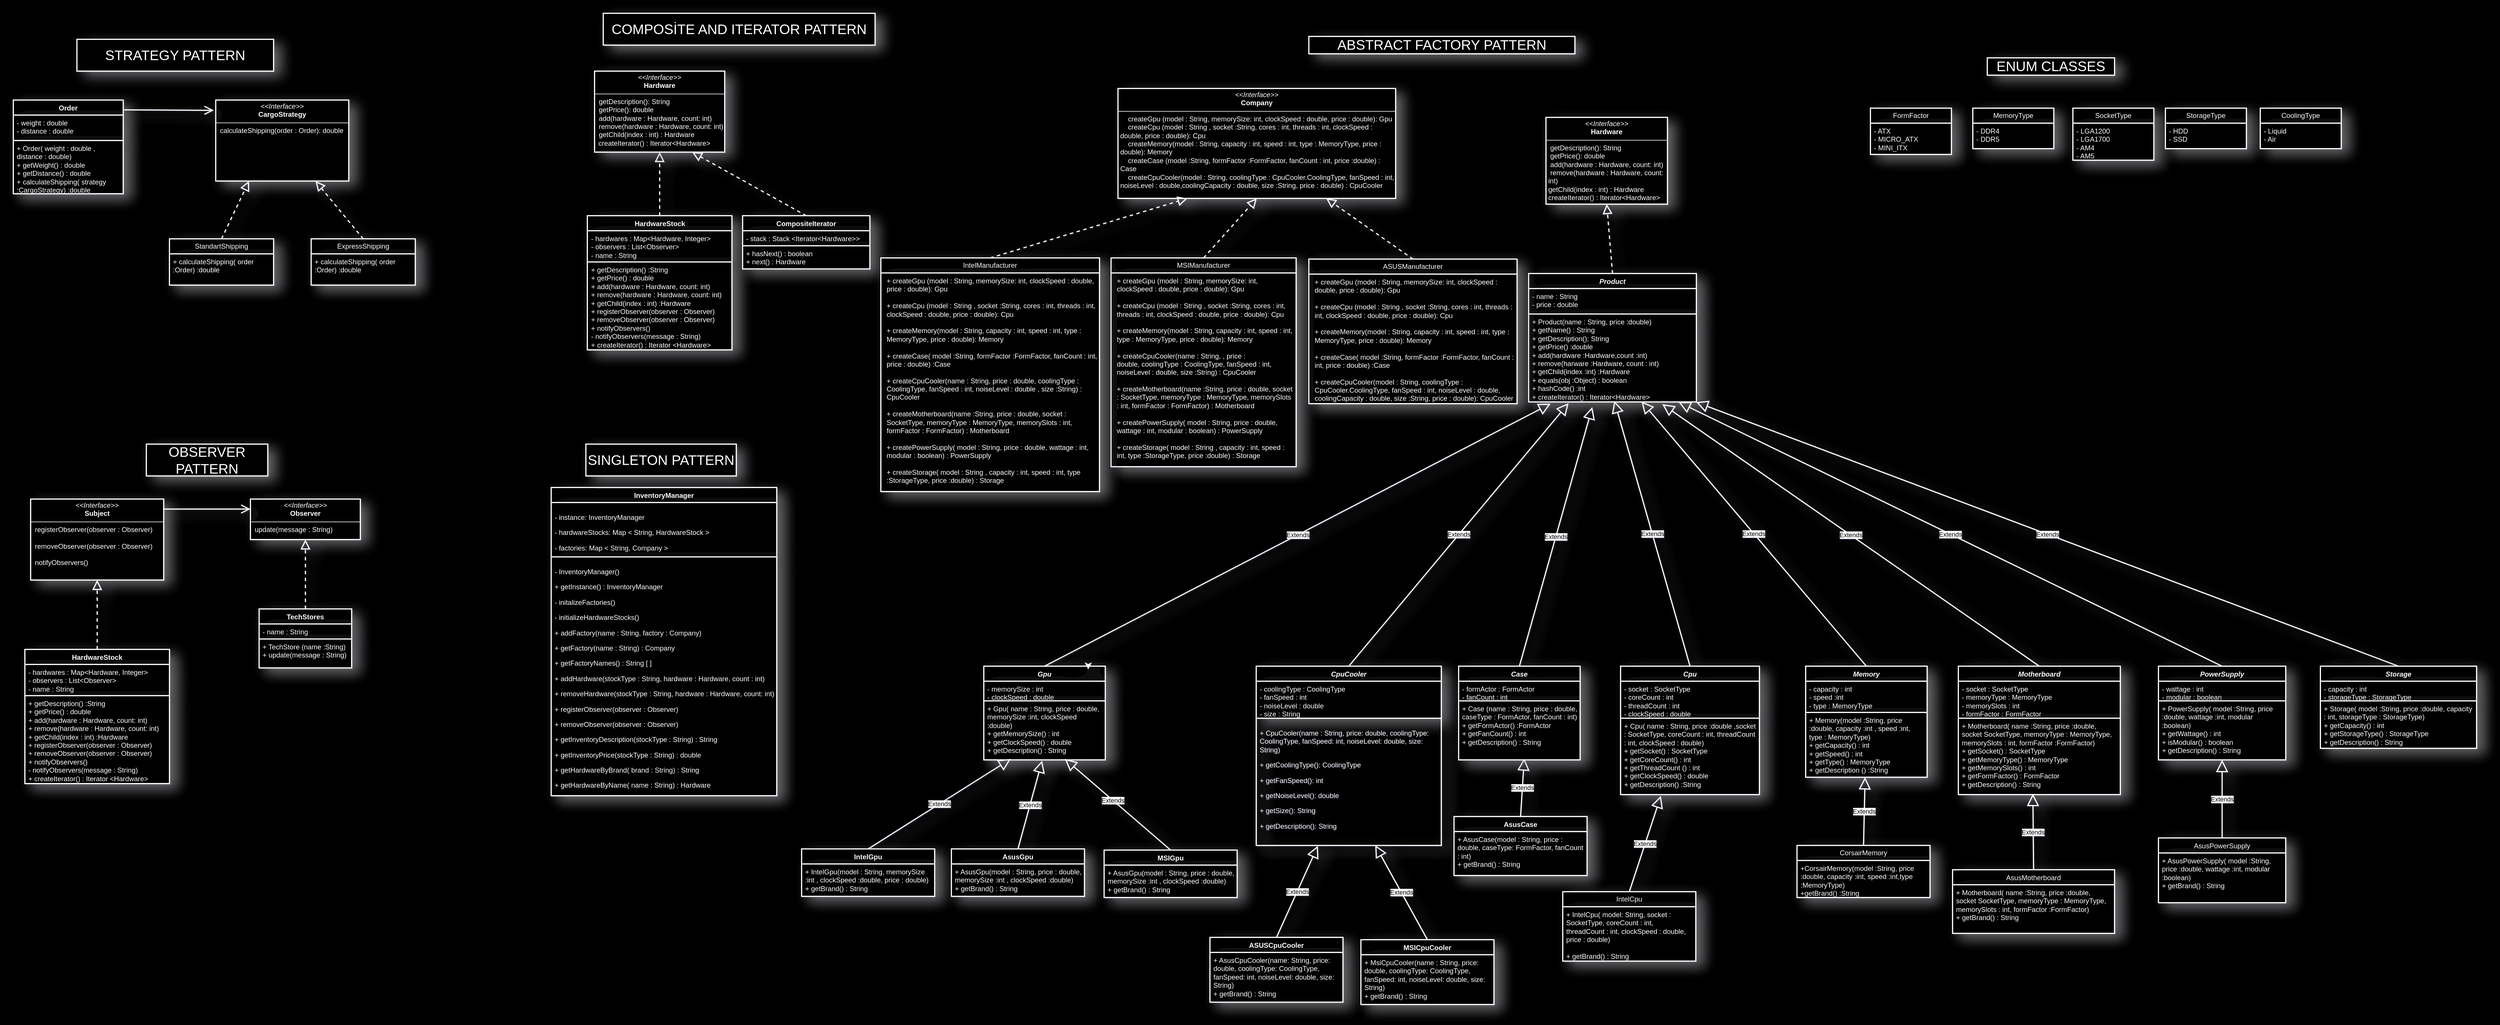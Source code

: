 <mxfile version="25.0.1">
  <diagram id="C5RBs43oDa-KdzZeNtuy" name="Page-1">
    <mxGraphModel dx="2818" dy="1813" grid="0" gridSize="10" guides="1" tooltips="1" connect="1" arrows="1" fold="1" page="0" pageScale="1" pageWidth="827" pageHeight="1169" background="#000000" math="0" shadow="1">
      <root>
        <mxCell id="WIyWlLk6GJQsqaUBKTNV-0" />
        <mxCell id="WIyWlLk6GJQsqaUBKTNV-1" parent="WIyWlLk6GJQsqaUBKTNV-0" />
        <mxCell id="6QeNphfjCAm_pFqaKiIY-25" value="&lt;i&gt;Product&lt;/i&gt;" style="swimlane;fontStyle=1;align=center;verticalAlign=top;childLayout=stackLayout;horizontal=1;startSize=26;horizontalStack=0;resizeParent=1;resizeParentMax=0;resizeLast=0;collapsible=1;marginBottom=0;whiteSpace=wrap;html=1;shadow=1;swimlaneLine=1;fillColor=#000000;strokeColor=#FFFFFF;fontColor=#ffffff;rounded=0;strokeWidth=2;shadowColor=#B3B3B3;shadowOpacity=50;shadowOffsetX=13;shadowOffsetY=8;shadowBlur=11;" parent="WIyWlLk6GJQsqaUBKTNV-1" vertex="1">
          <mxGeometry x="1090" y="-80" width="290" height="222" as="geometry" />
        </mxCell>
        <mxCell id="6QeNphfjCAm_pFqaKiIY-26" value="- name : String&lt;div&gt;- price : double&lt;/div&gt;" style="text;align=left;verticalAlign=top;spacingLeft=4;spacingRight=4;overflow=hidden;rotatable=0;points=[[0,0.5],[1,0.5]];portConstraint=eastwest;whiteSpace=wrap;html=1;shadow=1;swimlaneLine=1;fillColor=#000000;strokeColor=#FFFFFF;fontColor=#ffffff;rounded=0;strokeWidth=2;shadowColor=#B3B3B3;shadowOpacity=50;shadowOffsetX=13;shadowOffsetY=8;shadowBlur=11;" parent="6QeNphfjCAm_pFqaKiIY-25" vertex="1">
          <mxGeometry y="26" width="290" height="44" as="geometry" />
        </mxCell>
        <mxCell id="6QeNphfjCAm_pFqaKiIY-28" value="+ Product(name : String, price :double)&lt;div&gt;+ getName() : String&lt;br&gt;&lt;div&gt;+ getDescription(): String&lt;/div&gt;&lt;div&gt;+ getPrice() :double&lt;/div&gt;&lt;div&gt;+ add(hardware :Hardware,count :int)&lt;/div&gt;&lt;div&gt;+ remove(harware :Hardware, count : int)&lt;/div&gt;&lt;div&gt;+ getChild(index :int) :Hardware&lt;/div&gt;&lt;/div&gt;&lt;div&gt;+ equals(obj :Object) : boolean&lt;/div&gt;&lt;div&gt;+ hashCode() :int&lt;/div&gt;&lt;div&gt;+ createIterator() : Iterator&amp;lt;Hardware&amp;gt;&lt;/div&gt;" style="text;align=left;verticalAlign=top;spacingLeft=4;spacingRight=4;overflow=hidden;rotatable=0;points=[[0,0.5],[1,0.5]];portConstraint=eastwest;whiteSpace=wrap;html=1;shadow=1;swimlaneLine=1;fillColor=#000000;strokeColor=#FFFFFF;fontColor=#ffffff;rounded=0;strokeWidth=2;shadowColor=#B3B3B3;shadowOpacity=50;shadowOffsetX=13;shadowOffsetY=8;shadowBlur=11;" parent="6QeNphfjCAm_pFqaKiIY-25" vertex="1">
          <mxGeometry y="70" width="290" height="152" as="geometry" />
        </mxCell>
        <mxCell id="6QeNphfjCAm_pFqaKiIY-34" value="&lt;p style=&quot;margin:0px;margin-top:4px;text-align:center;&quot;&gt;&lt;i&gt;&amp;lt;&amp;lt;Interface&amp;gt;&amp;gt;&lt;/i&gt;&lt;br&gt;&lt;b&gt;Company&lt;/b&gt;&lt;/p&gt;&lt;hr size=&quot;1&quot; style=&quot;border-style:solid;&quot;&gt;&lt;p style=&quot;margin:0px;margin-left:4px;&quot;&gt;&amp;nbsp; &amp;nbsp; createGpu (model : String, memorySize: int, clockSpeed : double, price : double): Gpu&lt;br&gt;&amp;nbsp; &amp;nbsp; createCpu (model : String , socket :String, cores : int, threads : int, clockSpeed : double, price : double): Cpu&lt;/p&gt;&lt;p style=&quot;margin:0px;margin-left:4px;&quot;&gt;&amp;nbsp; &amp;nbsp; createMemory(model : String, capacity : int, speed : int, type : MemoryType, price : double): Memory&amp;nbsp;&lt;/p&gt;&lt;p style=&quot;margin:0px;margin-left:4px;&quot;&gt;&amp;nbsp; &amp;nbsp; createCase (model :String, formFactor :FormFactor, fanCount : int, price :double) : Case&lt;/p&gt;&lt;p style=&quot;margin:0px;margin-left:4px;&quot;&gt;&amp;nbsp; &amp;nbsp; createCpuCooler(model : String, coolingType : CpuCooler.CoolingType, fanSpeed : int, noiseLevel : double,&lt;span style=&quot;background-color: initial;&quot;&gt;coolingCapacity : double,&lt;/span&gt;&lt;span style=&quot;background-color: initial;&quot;&gt;&amp;nbsp;size :String, price : double) : CpuCooler&lt;/span&gt;&lt;/p&gt;" style="verticalAlign=top;align=left;overflow=fill;html=1;whiteSpace=wrap;shadow=1;swimlaneLine=1;fillColor=#000000;strokeColor=#FFFFFF;fontColor=#ffffff;rounded=0;strokeWidth=2;shadowColor=#B3B3B3;shadowOpacity=50;shadowOffsetX=13;shadowOffsetY=8;shadowBlur=11;" parent="WIyWlLk6GJQsqaUBKTNV-1" vertex="1">
          <mxGeometry x="380" y="-400" width="480" height="190" as="geometry" />
        </mxCell>
        <mxCell id="6QeNphfjCAm_pFqaKiIY-39" value="ASUSManufacturer" style="swimlane;fontStyle=0;childLayout=stackLayout;horizontal=1;startSize=26;horizontalStack=0;resizeParent=1;resizeParentMax=0;resizeLast=0;collapsible=1;marginBottom=0;whiteSpace=wrap;html=1;shadow=1;swimlaneLine=1;fillColor=#000000;strokeColor=#FFFFFF;fontColor=#ffffff;rounded=0;strokeWidth=2;shadowColor=#B3B3B3;shadowOpacity=50;shadowOffsetX=13;shadowOffsetY=8;shadowBlur=11;" parent="WIyWlLk6GJQsqaUBKTNV-1" vertex="1">
          <mxGeometry x="710" y="-105" width="360" height="250" as="geometry" />
        </mxCell>
        <mxCell id="6QeNphfjCAm_pFqaKiIY-40" value="&lt;p style=&quot;margin: 0px 0px 0px 4px;&quot;&gt;+ createGpu (model : String, memorySize: int, clockSpeed : double, price : double): Gpu&lt;br&gt;&amp;nbsp; &amp;nbsp;&lt;/p&gt;&lt;p style=&quot;margin: 0px 0px 0px 4px;&quot;&gt;+ createCpu (model : String , socket :String, cores : int, threads : int, clockSpeed : double, price : double): Cpu&lt;/p&gt;&lt;p style=&quot;margin: 0px 0px 0px 4px;&quot;&gt;&amp;nbsp;&amp;nbsp;&lt;/p&gt;&lt;p style=&quot;margin: 0px 0px 0px 4px;&quot;&gt;+ createMemory(model : String, capacity : int, speed : int, type : MemoryType, price : double): Memory&amp;nbsp;&lt;/p&gt;&lt;p style=&quot;margin: 0px 0px 0px 4px;&quot;&gt;&amp;nbsp; &amp;nbsp;&lt;/p&gt;&lt;p style=&quot;margin: 0px 0px 0px 4px;&quot;&gt;+ createCase( model :String, formFactor :FormFactor, fanCount : int, price : double) :Case&lt;/p&gt;&lt;p style=&quot;margin: 0px 0px 0px 4px;&quot;&gt;&amp;nbsp;&lt;/p&gt;&lt;p style=&quot;margin: 0px 0px 0px 4px;&quot;&gt;+ createCpuCooler(model : String, coolingType : CpuCooler.CoolingType, fanSpeed : int, noiseLevel : double, coolingCapacity : double, size :String, price : double): CpuCooler&lt;/p&gt;" style="text;align=left;verticalAlign=top;spacingLeft=4;spacingRight=4;overflow=hidden;rotatable=0;points=[[0,0.5],[1,0.5]];portConstraint=eastwest;whiteSpace=wrap;html=1;shadow=1;swimlaneLine=1;fillColor=#000000;strokeColor=#FFFFFF;fontColor=#ffffff;rounded=0;strokeWidth=2;shadowColor=#B3B3B3;shadowOpacity=50;shadowOffsetX=13;shadowOffsetY=8;shadowBlur=11;" parent="6QeNphfjCAm_pFqaKiIY-39" vertex="1">
          <mxGeometry y="26" width="360" height="224" as="geometry" />
        </mxCell>
        <mxCell id="6QeNphfjCAm_pFqaKiIY-43" value="" style="endArrow=block;dashed=1;endFill=0;endSize=12;html=1;rounded=0;exitX=0.5;exitY=0;exitDx=0;exitDy=0;entryX=0.75;entryY=1;entryDx=0;entryDy=0;shadow=1;swimlaneLine=1;fillColor=#a0522d;strokeColor=#FFFFFF;strokeWidth=2;shadowColor=#B3B3B3;shadowOpacity=50;shadowOffsetX=13;shadowOffsetY=8;shadowBlur=11;" parent="WIyWlLk6GJQsqaUBKTNV-1" source="6QeNphfjCAm_pFqaKiIY-39" target="6QeNphfjCAm_pFqaKiIY-34" edge="1">
          <mxGeometry width="160" relative="1" as="geometry">
            <mxPoint x="630" y="-150" as="sourcePoint" />
            <mxPoint x="790" y="-150" as="targetPoint" />
          </mxGeometry>
        </mxCell>
        <mxCell id="6QeNphfjCAm_pFqaKiIY-48" value="MSIManufacturer" style="swimlane;fontStyle=0;childLayout=stackLayout;horizontal=1;startSize=26;horizontalStack=0;resizeParent=1;resizeParentMax=0;resizeLast=0;collapsible=1;marginBottom=0;whiteSpace=wrap;html=1;shadow=1;swimlaneLine=1;fillColor=#000000;strokeColor=#FFFFFF;fontColor=#ffffff;rounded=0;strokeWidth=2;shadowColor=#B3B3B3;shadowOpacity=50;shadowOffsetX=13;shadowOffsetY=8;shadowBlur=11;" parent="WIyWlLk6GJQsqaUBKTNV-1" vertex="1">
          <mxGeometry x="368" y="-107" width="320" height="361" as="geometry" />
        </mxCell>
        <mxCell id="6QeNphfjCAm_pFqaKiIY-49" value="&lt;p style=&quot;margin: 0px 0px 0px 4px;&quot;&gt;+ createGpu (model : String, memorySize: int, clockSpeed : double, price : double): Gpu&lt;br&gt;&lt;br&gt;&lt;/p&gt;&lt;p style=&quot;margin: 0px 0px 0px 4px;&quot;&gt;+ createCpu (model : String , socket :String, cores : int, threads : int, clockSpeed : double, price : double): Cpu&lt;/p&gt;&lt;p style=&quot;margin: 0px 0px 0px 4px;&quot;&gt;&amp;nbsp; &amp;nbsp;&lt;/p&gt;&lt;p style=&quot;margin: 0px 0px 0px 4px;&quot;&gt;+ createMemory(model : String, capacity : int, speed : int, type : MemoryType, price : double): Memory&amp;nbsp;&lt;/p&gt;&lt;p style=&quot;margin: 0px 0px 0px 4px;&quot;&gt;&amp;nbsp; &amp;nbsp;&lt;/p&gt;&lt;p style=&quot;margin: 0px 0px 0px 4px;&quot;&gt;+ createCpuCooler(name : String,&amp;nbsp;&lt;span style=&quot;background-color: initial;&quot;&gt;, price : double,&amp;nbsp;&lt;/span&gt;&lt;span style=&quot;background-color: initial;&quot;&gt;coolingType : CoolingType, fanSpeed : int, noiseLevel : double, size :String) : CpuCooler&lt;/span&gt;&lt;/p&gt;&lt;p style=&quot;margin: 0px 0px 0px 4px;&quot;&gt;&lt;span style=&quot;background-color: initial;&quot;&gt;&lt;br&gt;&lt;/span&gt;&lt;/p&gt;&lt;p style=&quot;margin: 0px 0px 0px 4px;&quot;&gt;+ createMotherboard(name :String, price : double, socket : SocketType, memoryType : MemoryType, memorySlots : int, formFactor : FormFactor) : Motherboard&lt;/p&gt;&lt;p style=&quot;margin: 0px 0px 0px 4px;&quot;&gt;&lt;br&gt;&lt;/p&gt;&lt;p style=&quot;margin: 0px 0px 0px 4px;&quot;&gt;+ createPowerSupply( model : String, price : double, wattage : int, modular : boolean) : PowerSupply&lt;/p&gt;&lt;p style=&quot;margin: 0px 0px 0px 4px;&quot;&gt;&lt;br&gt;&lt;/p&gt;&lt;p style=&quot;margin: 0px 0px 0px 4px;&quot;&gt;+ createStorage( model : String , capacity : int, speed : int, type :StorageType, price :double) : Storage&lt;/p&gt;" style="text;align=left;verticalAlign=top;spacingLeft=4;spacingRight=4;overflow=hidden;rotatable=0;points=[[0,0.5],[1,0.5]];portConstraint=eastwest;whiteSpace=wrap;html=1;shadow=1;swimlaneLine=1;fillColor=#000000;strokeColor=#FFFFFF;fontColor=#ffffff;rounded=0;strokeWidth=2;shadowColor=#B3B3B3;shadowOpacity=50;shadowOffsetX=13;shadowOffsetY=8;shadowBlur=11;" parent="6QeNphfjCAm_pFqaKiIY-48" vertex="1">
          <mxGeometry y="26" width="320" height="335" as="geometry" />
        </mxCell>
        <mxCell id="6QeNphfjCAm_pFqaKiIY-52" value="" style="endArrow=block;dashed=1;endFill=0;endSize=12;html=1;rounded=0;exitX=0.5;exitY=0;exitDx=0;exitDy=0;entryX=0.5;entryY=1;entryDx=0;entryDy=0;shadow=1;swimlaneLine=1;fillColor=#a0522d;strokeColor=#FFFFFF;strokeWidth=2;shadowColor=#B3B3B3;shadowOpacity=50;shadowOffsetX=13;shadowOffsetY=8;shadowBlur=11;" parent="WIyWlLk6GJQsqaUBKTNV-1" source="6QeNphfjCAm_pFqaKiIY-48" target="6QeNphfjCAm_pFqaKiIY-34" edge="1">
          <mxGeometry width="160" relative="1" as="geometry">
            <mxPoint x="570" y="-70" as="sourcePoint" />
            <mxPoint x="713" y="-190" as="targetPoint" />
          </mxGeometry>
        </mxCell>
        <mxCell id="6QeNphfjCAm_pFqaKiIY-53" value="&lt;p style=&quot;margin:0px;margin-top:4px;text-align:center;&quot;&gt;&lt;i&gt;&amp;lt;&amp;lt;Interface&amp;gt;&amp;gt;&lt;/i&gt;&lt;br&gt;&lt;b&gt;Hardware&lt;/b&gt;&lt;/p&gt;&lt;hr size=&quot;1&quot; style=&quot;border-style:solid;&quot;&gt;&lt;p style=&quot;margin:0px;margin-left:4px;&quot;&gt;&lt;span style=&quot;background-color: initial;&quot;&gt;&amp;nbsp;getDescription(): String&lt;/span&gt;&lt;/p&gt;&lt;p style=&quot;margin:0px;margin-left:4px;&quot;&gt;&amp;nbsp;getPrice(): double&lt;/p&gt;&lt;p style=&quot;margin:0px;margin-left:4px;&quot;&gt;&amp;nbsp;add(hardware : Hardware, count: int)&lt;/p&gt;&lt;p style=&quot;margin:0px;margin-left:4px;&quot;&gt;&amp;nbsp;remove&lt;span style=&quot;background-color: initial;&quot;&gt;(hardware : Hardware, count: int)&lt;/span&gt;&lt;/p&gt;&lt;p style=&quot;margin:0px;margin-left:4px;&quot;&gt;&lt;span style=&quot;background-color: initial;&quot;&gt;getChild(index : int) : Hardware&lt;/span&gt;&lt;/p&gt;&lt;p style=&quot;margin:0px;margin-left:4px;&quot;&gt;createIterator() : Iterator&amp;lt;Hardware&amp;gt;&lt;/p&gt;&lt;p style=&quot;margin:0px;margin-left:4px;&quot;&gt;&lt;br&gt;&lt;/p&gt;" style="verticalAlign=top;align=left;overflow=fill;html=1;whiteSpace=wrap;shadow=1;swimlaneLine=1;fillColor=#000000;strokeColor=#FFFFFF;fontColor=#ffffff;rounded=0;strokeWidth=2;shadowColor=#B3B3B3;shadowOpacity=50;shadowOffsetX=13;shadowOffsetY=8;shadowBlur=11;" parent="WIyWlLk6GJQsqaUBKTNV-1" vertex="1">
          <mxGeometry x="1120" y="-350" width="210" height="150" as="geometry" />
        </mxCell>
        <mxCell id="6QeNphfjCAm_pFqaKiIY-54" value="HardwareStock" style="swimlane;fontStyle=1;align=center;verticalAlign=top;childLayout=stackLayout;horizontal=1;startSize=26;horizontalStack=0;resizeParent=1;resizeParentMax=0;resizeLast=0;collapsible=1;marginBottom=0;whiteSpace=wrap;html=1;shadow=1;swimlaneLine=1;fillColor=#000000;strokeColor=#FFFFFF;fontColor=#ffffff;rounded=0;strokeWidth=2;shadowColor=#B3B3B3;shadowOpacity=50;shadowOffsetX=13;shadowOffsetY=8;shadowBlur=11;" parent="WIyWlLk6GJQsqaUBKTNV-1" vertex="1">
          <mxGeometry x="-537.5" y="-180" width="250" height="232" as="geometry" />
        </mxCell>
        <mxCell id="6QeNphfjCAm_pFqaKiIY-55" value="- hardwares : Map&amp;lt;Hardware, Integer&amp;gt; &lt;div&gt;- observers : List&amp;lt;Observer&amp;gt;&lt;/div&gt;&lt;div&gt;- name : String&lt;/div&gt;" style="text;align=left;verticalAlign=top;spacingLeft=4;spacingRight=4;overflow=hidden;rotatable=0;points=[[0,0.5],[1,0.5]];portConstraint=eastwest;whiteSpace=wrap;html=1;shadow=1;swimlaneLine=1;fillColor=#000000;strokeColor=#FFFFFF;fontColor=#ffffff;rounded=0;strokeWidth=2;shadowColor=#B3B3B3;shadowOpacity=50;shadowOffsetX=13;shadowOffsetY=8;shadowBlur=11;" parent="6QeNphfjCAm_pFqaKiIY-54" vertex="1">
          <mxGeometry y="26" width="250" height="54" as="geometry" />
        </mxCell>
        <mxCell id="6QeNphfjCAm_pFqaKiIY-57" value="&lt;div&gt;&lt;span style=&quot;background-color: initial;&quot;&gt;+ getDescription() :String&lt;/span&gt;&lt;/div&gt;&lt;div&gt;+ getPrice() : double&lt;/div&gt;&lt;div&gt;+&amp;nbsp;&lt;span style=&quot;background-color: initial;&quot;&gt;add(hardware : Hardware, count: int)&lt;/span&gt;&lt;/div&gt;&lt;div&gt;&lt;span style=&quot;background-color: initial;&quot;&gt;+ remove&lt;/span&gt;&lt;span style=&quot;background-color: initial;&quot;&gt;(hardware : Hardware, count: int)&lt;/span&gt;&lt;/div&gt;&lt;div&gt;&lt;span style=&quot;background-color: initial;&quot;&gt;+ getChild(index : int) :Hardware&lt;/span&gt;&lt;/div&gt;&lt;div&gt;&lt;span style=&quot;background-color: initial;&quot;&gt;+ registerObserver(observer : Observer)&lt;/span&gt;&lt;/div&gt;&lt;div&gt;&lt;span style=&quot;background-color: initial;&quot;&gt;+&lt;/span&gt;&lt;span style=&quot;background-color: initial;&quot;&gt;&amp;nbsp;removeObserver(observer : Observer)&lt;/span&gt;&lt;/div&gt;&lt;div&gt;&lt;span style=&quot;background-color: initial;&quot;&gt;+ notify&lt;/span&gt;&lt;span style=&quot;background-color: initial;&quot;&gt;Observers()&lt;/span&gt;&lt;/div&gt;&lt;div&gt;&lt;div&gt;&lt;span style=&quot;background-color: initial;&quot;&gt;- notify&lt;/span&gt;&lt;span style=&quot;background-color: initial;&quot;&gt;Observers(message : String)&lt;/span&gt;&lt;/div&gt;&lt;div&gt;&lt;span style=&quot;background-color: initial;&quot;&gt;+ createIterator() : Iterator &amp;lt;Hardware&amp;gt;&lt;/span&gt;&lt;/div&gt;&lt;div&gt;&lt;br&gt;&lt;/div&gt;&lt;/div&gt;&lt;div&gt;&lt;div&gt;&lt;br&gt;&lt;/div&gt;&lt;/div&gt;" style="text;align=left;verticalAlign=top;spacingLeft=4;spacingRight=4;overflow=hidden;rotatable=0;points=[[0,0.5],[1,0.5]];portConstraint=eastwest;whiteSpace=wrap;html=1;shadow=1;swimlaneLine=1;fillColor=#000000;strokeColor=#FFFFFF;fontColor=#ffffff;rounded=0;strokeWidth=2;shadowColor=#B3B3B3;shadowOpacity=50;shadowOffsetX=13;shadowOffsetY=8;shadowBlur=11;" parent="6QeNphfjCAm_pFqaKiIY-54" vertex="1">
          <mxGeometry y="80" width="250" height="152" as="geometry" />
        </mxCell>
        <mxCell id="6QeNphfjCAm_pFqaKiIY-58" value="" style="endArrow=block;dashed=1;endFill=0;endSize=12;html=1;rounded=0;exitX=0.5;exitY=0;exitDx=0;exitDy=0;shadow=1;swimlaneLine=1;fillColor=#a0522d;strokeColor=#FFFFFF;strokeWidth=2;shadowColor=#B3B3B3;shadowOpacity=50;shadowOffsetX=13;shadowOffsetY=8;shadowBlur=11;" parent="WIyWlLk6GJQsqaUBKTNV-1" source="6QeNphfjCAm_pFqaKiIY-54" target="XWvDcAkHK5dL2flV-9Gg-0" edge="1">
          <mxGeometry width="160" relative="1" as="geometry">
            <mxPoint x="-285" y="-175" as="sourcePoint" />
            <mxPoint x="-125" y="-175" as="targetPoint" />
          </mxGeometry>
        </mxCell>
        <mxCell id="6QeNphfjCAm_pFqaKiIY-59" value="&lt;p style=&quot;margin:0px;margin-top:4px;text-align:center;&quot;&gt;&lt;i&gt;&amp;lt;&amp;lt;Interface&amp;gt;&amp;gt;&lt;/i&gt;&lt;br&gt;&lt;b&gt;Subject&lt;/b&gt;&lt;/p&gt;&lt;hr size=&quot;1&quot; style=&quot;border-style:solid;&quot;&gt;&lt;p style=&quot;margin:0px;margin-left:4px;&quot;&gt;&amp;nbsp;registerObserver(observer : Observer)&lt;br&gt;&lt;br&gt;&lt;/p&gt;&lt;p style=&quot;margin:0px;margin-left:4px;&quot;&gt;&amp;nbsp;removeObserver(observer : Observer)&lt;/p&gt;&lt;p style=&quot;margin:0px;margin-left:4px;&quot;&gt;&lt;br&gt;&lt;/p&gt;&lt;p style=&quot;margin:0px;margin-left:4px;&quot;&gt;&amp;nbsp;notify&lt;span style=&quot;background-color: initial;&quot;&gt;Observers()&lt;/span&gt;&lt;/p&gt;" style="verticalAlign=top;align=left;overflow=fill;html=1;whiteSpace=wrap;shadow=1;swimlaneLine=1;fillColor=#000000;strokeColor=#FFFFFF;fontColor=#ffffff;rounded=0;strokeWidth=2;shadowColor=#B3B3B3;shadowOpacity=50;shadowOffsetX=13;shadowOffsetY=8;shadowBlur=11;" parent="WIyWlLk6GJQsqaUBKTNV-1" vertex="1">
          <mxGeometry x="-1500" y="310" width="230" height="140" as="geometry" />
        </mxCell>
        <mxCell id="6QeNphfjCAm_pFqaKiIY-60" value="&lt;p style=&quot;margin:0px;margin-top:4px;text-align:center;&quot;&gt;&lt;i&gt;&amp;lt;&amp;lt;Interface&amp;gt;&amp;gt;&lt;/i&gt;&lt;br&gt;&lt;b&gt;Observer&lt;/b&gt;&lt;/p&gt;&lt;hr size=&quot;1&quot; style=&quot;border-style:solid;&quot;&gt;&lt;p style=&quot;margin:0px;margin-left:4px;&quot;&gt;&amp;nbsp;update(message : String)&lt;/p&gt;" style="verticalAlign=top;align=left;overflow=fill;html=1;whiteSpace=wrap;shadow=1;swimlaneLine=1;fillColor=#000000;strokeColor=#FFFFFF;fontColor=#ffffff;rounded=0;strokeWidth=2;shadowColor=#B3B3B3;shadowOpacity=50;shadowOffsetX=13;shadowOffsetY=8;shadowBlur=11;" parent="WIyWlLk6GJQsqaUBKTNV-1" vertex="1">
          <mxGeometry x="-1120" y="310" width="190" height="70" as="geometry" />
        </mxCell>
        <mxCell id="6QeNphfjCAm_pFqaKiIY-62" value="" style="endArrow=block;dashed=1;endFill=0;endSize=12;html=1;rounded=0;exitX=0.5;exitY=0;exitDx=0;exitDy=0;entryX=0.5;entryY=1;entryDx=0;entryDy=0;shadow=1;swimlaneLine=1;fillColor=#a0522d;strokeColor=#FFFFFF;strokeWidth=2;shadowColor=#B3B3B3;shadowOpacity=50;shadowOffsetX=13;shadowOffsetY=8;shadowBlur=11;" parent="WIyWlLk6GJQsqaUBKTNV-1" source="6QeNphfjCAm_pFqaKiIY-25" target="6QeNphfjCAm_pFqaKiIY-53" edge="1">
          <mxGeometry width="160" relative="1" as="geometry">
            <mxPoint x="750" y="210" as="sourcePoint" />
            <mxPoint x="910" y="210" as="targetPoint" />
          </mxGeometry>
        </mxCell>
        <mxCell id="XWvDcAkHK5dL2flV-9Gg-0" value="&lt;p style=&quot;margin:0px;margin-top:4px;text-align:center;&quot;&gt;&lt;i&gt;&amp;lt;&amp;lt;Interface&amp;gt;&amp;gt;&lt;/i&gt;&lt;br&gt;&lt;b&gt;Hardware&lt;/b&gt;&lt;/p&gt;&lt;hr size=&quot;1&quot; style=&quot;border-style:solid;&quot;&gt;&lt;p style=&quot;margin:0px;margin-left:4px;&quot;&gt;&lt;span style=&quot;background-color: initial;&quot;&gt;&amp;nbsp;getDescription(): String&lt;/span&gt;&lt;/p&gt;&lt;p style=&quot;margin:0px;margin-left:4px;&quot;&gt;&amp;nbsp;getPrice(): double&lt;/p&gt;&lt;p style=&quot;margin:0px;margin-left:4px;&quot;&gt;&amp;nbsp;add(hardware : Hardware, count: int)&lt;/p&gt;&lt;p style=&quot;margin:0px;margin-left:4px;&quot;&gt;&amp;nbsp;remove&lt;span style=&quot;background-color: initial;&quot;&gt;(hardware : Hardware, count: int)&lt;/span&gt;&lt;/p&gt;&lt;p style=&quot;margin:0px;margin-left:4px;&quot;&gt;&lt;span style=&quot;background-color: initial;&quot;&gt;&amp;nbsp;getChild(index : int) : Hardware&lt;/span&gt;&lt;/p&gt;&lt;div&gt;&amp;nbsp; createIterator() : Iterator&amp;lt;Hardware&amp;gt;&lt;span style=&quot;background-color: initial;&quot;&gt;&lt;/span&gt;&lt;/div&gt;&lt;p style=&quot;margin:0px;margin-left:4px;&quot;&gt;&lt;br&gt;&lt;/p&gt;" style="verticalAlign=top;align=left;overflow=fill;html=1;whiteSpace=wrap;shadow=1;swimlaneLine=1;fillColor=#000000;strokeColor=#FFFFFF;fontColor=#ffffff;rounded=0;strokeWidth=2;shadowColor=#B3B3B3;shadowOpacity=50;shadowOffsetX=13;shadowOffsetY=8;shadowBlur=11;" parent="WIyWlLk6GJQsqaUBKTNV-1" vertex="1">
          <mxGeometry x="-525" y="-430" width="225" height="140" as="geometry" />
        </mxCell>
        <mxCell id="XWvDcAkHK5dL2flV-9Gg-3" value="&lt;p style=&quot;margin:0px;margin-top:4px;text-align:center;&quot;&gt;&lt;i&gt;&amp;lt;&amp;lt;Interface&amp;gt;&amp;gt;&lt;/i&gt;&lt;br&gt;&lt;b&gt;CargoStrategy&lt;/b&gt;&lt;/p&gt;&lt;hr size=&quot;1&quot; style=&quot;border-style:solid;&quot;&gt;&lt;p style=&quot;margin:0px;margin-left:4px;&quot;&gt;&amp;nbsp;calculateShipping(order : Order): double&lt;/p&gt;" style="verticalAlign=top;align=left;overflow=fill;html=1;whiteSpace=wrap;shadow=1;swimlaneLine=1;fillColor=#000000;strokeColor=#FFFFFF;fontColor=#ffffff;rounded=0;strokeWidth=2;shadowColor=#B3B3B3;shadowOpacity=50;shadowOffsetX=13;shadowOffsetY=8;shadowBlur=11;" parent="WIyWlLk6GJQsqaUBKTNV-1" vertex="1">
          <mxGeometry x="-1180" y="-380" width="230" height="140" as="geometry" />
        </mxCell>
        <mxCell id="XWvDcAkHK5dL2flV-9Gg-4" value="Order" style="swimlane;fontStyle=1;align=center;verticalAlign=top;childLayout=stackLayout;horizontal=1;startSize=26;horizontalStack=0;resizeParent=1;resizeParentMax=0;resizeLast=0;collapsible=1;marginBottom=0;whiteSpace=wrap;html=1;shadow=1;swimlaneLine=1;fillColor=#000000;strokeColor=#FFFFFF;fontColor=#ffffff;rounded=0;strokeWidth=2;shadowColor=#B3B3B3;shadowOpacity=50;shadowOffsetX=13;shadowOffsetY=8;shadowBlur=11;" parent="WIyWlLk6GJQsqaUBKTNV-1" vertex="1">
          <mxGeometry x="-1530" y="-380" width="190" height="162" as="geometry" />
        </mxCell>
        <mxCell id="XWvDcAkHK5dL2flV-9Gg-5" value="- weight : double&lt;div&gt;- distance : double&lt;/div&gt;" style="text;align=left;verticalAlign=top;spacingLeft=4;spacingRight=4;overflow=hidden;rotatable=0;points=[[0,0.5],[1,0.5]];portConstraint=eastwest;whiteSpace=wrap;html=1;shadow=1;swimlaneLine=1;fillColor=#000000;strokeColor=#FFFFFF;fontColor=#ffffff;rounded=0;strokeWidth=2;shadowColor=#B3B3B3;shadowOpacity=50;shadowOffsetX=13;shadowOffsetY=8;shadowBlur=11;" parent="XWvDcAkHK5dL2flV-9Gg-4" vertex="1">
          <mxGeometry y="26" width="190" height="44" as="geometry" />
        </mxCell>
        <mxCell id="XWvDcAkHK5dL2flV-9Gg-7" value="+ Order( weight : double , distance : double)&lt;div&gt;+ getWeight() : double&lt;/div&gt;&lt;div&gt;+ getDistance() : double&lt;/div&gt;&lt;div&gt;+ calculateShipping( strategy :CargoStrategy) :double&amp;nbsp;&lt;/div&gt;" style="text;align=left;verticalAlign=top;spacingLeft=4;spacingRight=4;overflow=hidden;rotatable=0;points=[[0,0.5],[1,0.5]];portConstraint=eastwest;whiteSpace=wrap;html=1;shadow=1;swimlaneLine=1;fillColor=#000000;strokeColor=#FFFFFF;fontColor=#ffffff;rounded=0;strokeWidth=2;shadowColor=#B3B3B3;shadowOpacity=50;shadowOffsetX=13;shadowOffsetY=8;shadowBlur=11;" parent="XWvDcAkHK5dL2flV-9Gg-4" vertex="1">
          <mxGeometry y="70" width="190" height="92" as="geometry" />
        </mxCell>
        <mxCell id="XWvDcAkHK5dL2flV-9Gg-8" value="StandartShipping" style="swimlane;fontStyle=0;childLayout=stackLayout;horizontal=1;startSize=26;horizontalStack=0;resizeParent=1;resizeParentMax=0;resizeLast=0;collapsible=1;marginBottom=0;whiteSpace=wrap;html=1;shadow=1;swimlaneLine=1;fillColor=#000000;strokeColor=#FFFFFF;fontColor=#ffffff;rounded=0;strokeWidth=2;shadowColor=#B3B3B3;shadowOpacity=50;shadowOffsetX=13;shadowOffsetY=8;shadowBlur=11;" parent="WIyWlLk6GJQsqaUBKTNV-1" vertex="1">
          <mxGeometry x="-1260" y="-140" width="180" height="80" as="geometry" />
        </mxCell>
        <mxCell id="XWvDcAkHK5dL2flV-9Gg-9" value="+ calculateShipping( order :Order) :double&amp;nbsp;" style="text;align=left;verticalAlign=top;spacingLeft=4;spacingRight=4;overflow=hidden;rotatable=0;points=[[0,0.5],[1,0.5]];portConstraint=eastwest;whiteSpace=wrap;html=1;shadow=1;swimlaneLine=1;fillColor=#000000;strokeColor=#FFFFFF;fontColor=#ffffff;rounded=0;strokeWidth=2;shadowColor=#B3B3B3;shadowOpacity=50;shadowOffsetX=13;shadowOffsetY=8;shadowBlur=11;" parent="XWvDcAkHK5dL2flV-9Gg-8" vertex="1">
          <mxGeometry y="26" width="180" height="54" as="geometry" />
        </mxCell>
        <mxCell id="XWvDcAkHK5dL2flV-9Gg-12" value="ExpressShipping" style="swimlane;fontStyle=0;childLayout=stackLayout;horizontal=1;startSize=26;horizontalStack=0;resizeParent=1;resizeParentMax=0;resizeLast=0;collapsible=1;marginBottom=0;whiteSpace=wrap;html=1;shadow=1;swimlaneLine=1;fillColor=#000000;strokeColor=#FFFFFF;fontColor=#ffffff;rounded=0;strokeWidth=2;shadowColor=#B3B3B3;shadowOpacity=50;shadowOffsetX=13;shadowOffsetY=8;shadowBlur=11;" parent="WIyWlLk6GJQsqaUBKTNV-1" vertex="1">
          <mxGeometry x="-1015" y="-140" width="180" height="80" as="geometry" />
        </mxCell>
        <mxCell id="XWvDcAkHK5dL2flV-9Gg-13" value="+ calculateShipping( order :Order) :double&amp;nbsp;" style="text;align=left;verticalAlign=top;spacingLeft=4;spacingRight=4;overflow=hidden;rotatable=0;points=[[0,0.5],[1,0.5]];portConstraint=eastwest;whiteSpace=wrap;html=1;shadow=1;swimlaneLine=1;fillColor=#000000;strokeColor=#FFFFFF;fontColor=#ffffff;rounded=0;strokeWidth=2;shadowColor=#B3B3B3;shadowOpacity=50;shadowOffsetX=13;shadowOffsetY=8;shadowBlur=11;" parent="XWvDcAkHK5dL2flV-9Gg-12" vertex="1">
          <mxGeometry y="26" width="180" height="54" as="geometry" />
        </mxCell>
        <mxCell id="XWvDcAkHK5dL2flV-9Gg-15" value="" style="endArrow=block;dashed=1;endFill=0;endSize=12;html=1;rounded=0;exitX=0.5;exitY=0;exitDx=0;exitDy=0;entryX=0.25;entryY=1;entryDx=0;entryDy=0;shadow=1;swimlaneLine=1;fillColor=#a0522d;strokeColor=#FFFFFF;strokeWidth=2;shadowColor=#B3B3B3;shadowOpacity=50;shadowOffsetX=13;shadowOffsetY=8;shadowBlur=11;" parent="WIyWlLk6GJQsqaUBKTNV-1" source="XWvDcAkHK5dL2flV-9Gg-8" target="XWvDcAkHK5dL2flV-9Gg-3" edge="1">
          <mxGeometry width="160" relative="1" as="geometry">
            <mxPoint x="-1120" y="-60" as="sourcePoint" />
            <mxPoint x="-960" y="-60" as="targetPoint" />
          </mxGeometry>
        </mxCell>
        <mxCell id="XWvDcAkHK5dL2flV-9Gg-16" value="" style="endArrow=block;dashed=1;endFill=0;endSize=12;html=1;rounded=0;exitX=0.5;exitY=0;exitDx=0;exitDy=0;entryX=0.75;entryY=1;entryDx=0;entryDy=0;shadow=1;swimlaneLine=1;fillColor=#a0522d;strokeColor=#FFFFFF;strokeWidth=2;shadowColor=#B3B3B3;shadowOpacity=50;shadowOffsetX=13;shadowOffsetY=8;shadowBlur=11;" parent="WIyWlLk6GJQsqaUBKTNV-1" source="XWvDcAkHK5dL2flV-9Gg-12" target="XWvDcAkHK5dL2flV-9Gg-3" edge="1">
          <mxGeometry width="160" relative="1" as="geometry">
            <mxPoint x="-1210" y="-130" as="sourcePoint" />
            <mxPoint x="-1030" y="-230" as="targetPoint" />
          </mxGeometry>
        </mxCell>
        <mxCell id="XWvDcAkHK5dL2flV-9Gg-17" value="" style="endArrow=open;endFill=1;endSize=12;html=1;rounded=0;exitX=1.005;exitY=0.104;exitDx=0;exitDy=0;exitPerimeter=0;entryX=-0.015;entryY=0.127;entryDx=0;entryDy=0;entryPerimeter=0;shadow=1;swimlaneLine=1;fillColor=#a0522d;strokeColor=#FFFFFF;strokeWidth=2;shadowColor=#B3B3B3;shadowOpacity=50;shadowOffsetX=13;shadowOffsetY=8;shadowBlur=11;" parent="WIyWlLk6GJQsqaUBKTNV-1" source="XWvDcAkHK5dL2flV-9Gg-4" target="XWvDcAkHK5dL2flV-9Gg-3" edge="1">
          <mxGeometry width="160" relative="1" as="geometry">
            <mxPoint x="-1120" y="-60" as="sourcePoint" />
            <mxPoint x="-960" y="-60" as="targetPoint" />
          </mxGeometry>
        </mxCell>
        <mxCell id="XR5lh1WbpXn12krqnB3P-0" value="InventoryManager" style="swimlane;fontStyle=1;align=center;verticalAlign=top;childLayout=stackLayout;horizontal=1;startSize=26;horizontalStack=0;resizeParent=1;resizeParentMax=0;resizeLast=0;collapsible=1;marginBottom=0;whiteSpace=wrap;html=1;shadow=1;swimlaneLine=1;fillColor=#000000;strokeColor=#FFFFFF;fontColor=#ffffff;rounded=0;strokeWidth=2;shadowOpacity=50;shadowColor=#B3B3B3;shadowOffsetX=13;shadowOffsetY=8;shadowBlur=11;" parent="WIyWlLk6GJQsqaUBKTNV-1" vertex="1">
          <mxGeometry x="-600" y="290" width="390" height="533" as="geometry" />
        </mxCell>
        <mxCell id="XR5lh1WbpXn12krqnB3P-1" value="&lt;p data-pm-slice=&quot;0 0 []&quot;&gt;- instance: InventoryManager&amp;nbsp;&lt;/p&gt;&lt;p data-pm-slice=&quot;0 0 []&quot;&gt;&lt;span style=&quot;background-color: initial;&quot;&gt;- hardwareStocks: Map &amp;lt; String, HardwareStock &amp;gt;&lt;/span&gt;&lt;/p&gt;&lt;p&gt;&lt;span style=&quot;background-color: initial;&quot;&gt;- factories: Map &amp;lt; String, Company &amp;gt;&amp;nbsp;&lt;/span&gt;&lt;/p&gt;" style="text;align=left;verticalAlign=top;spacingLeft=4;spacingRight=4;overflow=hidden;rotatable=0;points=[[0,0.5],[1,0.5]];portConstraint=eastwest;whiteSpace=wrap;html=1;shadow=1;swimlaneLine=1;fillColor=#000000;strokeColor=#FFFFFF;fontColor=#ffffff;rounded=0;strokeWidth=2;shadowOpacity=50;shadowColor=#B3B3B3;shadowOffsetX=13;shadowOffsetY=8;shadowBlur=11;" parent="XR5lh1WbpXn12krqnB3P-0" vertex="1">
          <mxGeometry y="26" width="390" height="94" as="geometry" />
        </mxCell>
        <mxCell id="XR5lh1WbpXn12krqnB3P-3" value="&lt;p data-pm-slice=&quot;0 0 []&quot;&gt;- InventoryManager()&lt;/p&gt;&lt;p data-pm-slice=&quot;0 0 []&quot;&gt;+ getInstance() : InventoryManager&lt;/p&gt;&lt;p data-pm-slice=&quot;0 0 []&quot;&gt;- initalizeFactories()&lt;/p&gt;&lt;p data-pm-slice=&quot;0 0 []&quot;&gt;-&amp;nbsp;initializeHardwareStocks()&lt;/p&gt;&lt;p&gt; + addFactory(name : String, factory : Company) &lt;/p&gt;&lt;p&gt; + getFactory(name : String) : Company         &lt;/p&gt;&lt;p&gt;+ getFactoryNames() : String [ ]&lt;/p&gt;&lt;p&gt; + addHardware(stockType : String, hardware : Hardware, count : int) &lt;/p&gt;&lt;p&gt; + removeHardware(stockType : String, hardware : Hardware, count: int) &lt;/p&gt;&lt;p&gt; + registerObserver(observer : Observer)      &lt;/p&gt;&lt;p&gt;+ removeObserver(observer : Observer)        &lt;/p&gt;&lt;p&gt;+ getInventoryDescription(stockType : String) : String &lt;/p&gt;&lt;p&gt; + getInventoryPrice(stockType : String) : double&amp;nbsp;&lt;/p&gt;&lt;p&gt;+ getHardwareByBrand( brand : String) : String&lt;/p&gt;&lt;p&gt;+ getHardwareByName( name : String) : Hardware&lt;/p&gt;&lt;p&gt;&lt;br&gt;&lt;/p&gt;" style="text;align=left;verticalAlign=top;spacingLeft=4;spacingRight=4;overflow=hidden;rotatable=0;points=[[0,0.5],[1,0.5]];portConstraint=eastwest;whiteSpace=wrap;html=1;shadow=1;swimlaneLine=1;fillColor=#000000;strokeColor=#FFFFFF;fontColor=#ffffff;rounded=0;strokeWidth=2;shadowOpacity=50;shadowColor=#B3B3B3;shadowOffsetX=13;shadowOffsetY=8;shadowBlur=11;" parent="XR5lh1WbpXn12krqnB3P-0" vertex="1">
          <mxGeometry y="120" width="390" height="413" as="geometry" />
        </mxCell>
        <mxCell id="XR5lh1WbpXn12krqnB3P-4" value="TechStores" style="swimlane;fontStyle=1;align=center;verticalAlign=top;childLayout=stackLayout;horizontal=1;startSize=26;horizontalStack=0;resizeParent=1;resizeParentMax=0;resizeLast=0;collapsible=1;marginBottom=0;whiteSpace=wrap;html=1;shadow=1;swimlaneLine=1;fillColor=#000000;strokeColor=#FFFFFF;fontColor=#ffffff;rounded=0;strokeWidth=2;shadowColor=#B3B3B3;shadowOpacity=50;shadowOffsetX=13;shadowOffsetY=8;shadowBlur=11;" parent="WIyWlLk6GJQsqaUBKTNV-1" vertex="1">
          <mxGeometry x="-1105" y="500" width="160" height="102" as="geometry" />
        </mxCell>
        <mxCell id="XR5lh1WbpXn12krqnB3P-5" value="- name : String" style="text;align=left;verticalAlign=top;spacingLeft=4;spacingRight=4;overflow=hidden;rotatable=0;points=[[0,0.5],[1,0.5]];portConstraint=eastwest;whiteSpace=wrap;html=1;shadow=1;swimlaneLine=1;fillColor=#000000;strokeColor=#FFFFFF;fontColor=#ffffff;rounded=0;strokeWidth=2;shadowColor=#B3B3B3;shadowOpacity=50;shadowOffsetX=13;shadowOffsetY=8;shadowBlur=11;" parent="XR5lh1WbpXn12krqnB3P-4" vertex="1">
          <mxGeometry y="26" width="160" height="26" as="geometry" />
        </mxCell>
        <mxCell id="XR5lh1WbpXn12krqnB3P-7" value="+ TechStore (name :String)&lt;div&gt;+ update(message : String)&lt;/div&gt;" style="text;align=left;verticalAlign=top;spacingLeft=4;spacingRight=4;overflow=hidden;rotatable=0;points=[[0,0.5],[1,0.5]];portConstraint=eastwest;whiteSpace=wrap;html=1;shadow=1;swimlaneLine=1;fillColor=#000000;strokeColor=#FFFFFF;fontColor=#ffffff;rounded=0;strokeWidth=2;shadowColor=#B3B3B3;shadowOpacity=50;shadowOffsetX=13;shadowOffsetY=8;shadowBlur=11;" parent="XR5lh1WbpXn12krqnB3P-4" vertex="1">
          <mxGeometry y="52" width="160" height="50" as="geometry" />
        </mxCell>
        <mxCell id="XR5lh1WbpXn12krqnB3P-8" value="" style="endArrow=block;dashed=1;endFill=0;endSize=12;html=1;rounded=0;entryX=0.5;entryY=1;entryDx=0;entryDy=0;exitX=0.5;exitY=0;exitDx=0;exitDy=0;shadow=1;swimlaneLine=1;fillColor=#a0522d;strokeColor=#FFFFFF;strokeWidth=2;shadowColor=#B3B3B3;shadowOpacity=50;shadowOffsetX=13;shadowOffsetY=8;shadowBlur=11;" parent="WIyWlLk6GJQsqaUBKTNV-1" source="XR5lh1WbpXn12krqnB3P-4" target="6QeNphfjCAm_pFqaKiIY-60" edge="1">
          <mxGeometry width="160" relative="1" as="geometry">
            <mxPoint x="-1200" y="580" as="sourcePoint" />
            <mxPoint x="-1040" y="580" as="targetPoint" />
          </mxGeometry>
        </mxCell>
        <mxCell id="XR5lh1WbpXn12krqnB3P-10" value="" style="endArrow=open;endFill=1;endSize=12;html=1;rounded=0;exitX=1.002;exitY=0.123;exitDx=0;exitDy=0;entryX=0;entryY=0.246;entryDx=0;entryDy=0;exitPerimeter=0;entryPerimeter=0;shadow=1;swimlaneLine=1;fillColor=#a0522d;strokeColor=#FFFFFF;strokeWidth=2;shadowColor=#B3B3B3;shadowOpacity=50;shadowOffsetX=13;shadowOffsetY=8;shadowBlur=11;" parent="WIyWlLk6GJQsqaUBKTNV-1" source="6QeNphfjCAm_pFqaKiIY-59" target="6QeNphfjCAm_pFqaKiIY-60" edge="1">
          <mxGeometry width="160" relative="1" as="geometry">
            <mxPoint x="-1220" y="540" as="sourcePoint" />
            <mxPoint x="-1060" y="540" as="targetPoint" />
          </mxGeometry>
        </mxCell>
        <mxCell id="XR5lh1WbpXn12krqnB3P-11" value="&lt;font style=&quot;font-size: 24px;&quot;&gt;OBSERVER PATTERN&lt;/font&gt;" style="text;align=center;html=1;verticalAlign=middle;whiteSpace=wrap;rounded=0;shadow=1;swimlaneLine=1;fillColor=#000000;strokeColor=#FFFFFF;fontColor=#ffffff;strokeWidth=2;shadowColor=#B3B3B3;shadowOpacity=50;shadowOffsetX=13;shadowOffsetY=8;shadowBlur=11;" parent="WIyWlLk6GJQsqaUBKTNV-1" vertex="1">
          <mxGeometry x="-1300" y="215" width="210" height="55" as="geometry" />
        </mxCell>
        <mxCell id="XR5lh1WbpXn12krqnB3P-13" value="&lt;font style=&quot;font-size: 24px;&quot;&gt;COMPOSİTE AND ITERATOR PATTERN&lt;/font&gt;" style="text;align=center;html=1;verticalAlign=middle;whiteSpace=wrap;rounded=0;shadow=1;swimlaneLine=1;fillColor=#000000;strokeColor=#FFFFFF;fontColor=#ffffff;strokeWidth=2;shadowColor=#B3B3B3;shadowOpacity=50;shadowOffsetX=13;shadowOffsetY=8;shadowBlur=11;" parent="WIyWlLk6GJQsqaUBKTNV-1" vertex="1">
          <mxGeometry x="-510" y="-530" width="470" height="55" as="geometry" />
        </mxCell>
        <mxCell id="XR5lh1WbpXn12krqnB3P-14" value="AsusCase" style="swimlane;fontStyle=1;align=center;verticalAlign=top;childLayout=stackLayout;horizontal=1;startSize=26;horizontalStack=0;resizeParent=1;resizeParentMax=0;resizeLast=0;collapsible=1;marginBottom=0;whiteSpace=wrap;html=1;shadow=1;swimlaneLine=1;fillColor=#000000;strokeColor=#FFFFFF;fontColor=#ffffff;rounded=0;strokeWidth=2;shadowColor=#B3B3B3;shadowOpacity=50;shadowOffsetX=13;shadowOffsetY=8;shadowBlur=11;" parent="WIyWlLk6GJQsqaUBKTNV-1" vertex="1">
          <mxGeometry x="961" y="859" width="230" height="102" as="geometry" />
        </mxCell>
        <mxCell id="XR5lh1WbpXn12krqnB3P-17" value="+ AsusCase(model : String, price : double, caseType: FormFactor&lt;span style=&quot;background-color: initial;&quot;&gt;, fanCount : int)&amp;nbsp;&lt;/span&gt;&lt;div&gt;+ getBrand() : String&lt;span style=&quot;background-color: initial;&quot;&gt;&lt;/span&gt;&lt;/div&gt;" style="text;align=left;verticalAlign=top;spacingLeft=4;spacingRight=4;overflow=hidden;rotatable=0;points=[[0,0.5],[1,0.5]];portConstraint=eastwest;whiteSpace=wrap;html=1;shadow=1;swimlaneLine=1;fillColor=#000000;strokeColor=#FFFFFF;fontColor=#ffffff;rounded=0;strokeWidth=2;shadowColor=#B3B3B3;shadowOpacity=50;shadowOffsetX=13;shadowOffsetY=8;shadowBlur=11;" parent="XR5lh1WbpXn12krqnB3P-14" vertex="1">
          <mxGeometry y="26" width="230" height="76" as="geometry" />
        </mxCell>
        <mxCell id="XR5lh1WbpXn12krqnB3P-18" value="AsusGpu" style="swimlane;fontStyle=1;align=center;verticalAlign=top;childLayout=stackLayout;horizontal=1;startSize=26;horizontalStack=0;resizeParent=1;resizeParentMax=0;resizeLast=0;collapsible=1;marginBottom=0;whiteSpace=wrap;html=1;shadow=1;swimlaneLine=1;fillColor=#000000;strokeColor=#FFFFFF;fontColor=#ffffff;rounded=0;strokeWidth=2;shadowColor=#B3B3B3;shadowOpacity=50;shadowOffsetX=13;shadowOffsetY=8;shadowBlur=11;" parent="WIyWlLk6GJQsqaUBKTNV-1" vertex="1">
          <mxGeometry x="92" y="915" width="230" height="82" as="geometry" />
        </mxCell>
        <mxCell id="XR5lh1WbpXn12krqnB3P-20" value="+ AsusGpu(model : String, price : double, memorySize :int&amp;nbsp;&lt;span style=&quot;background-color: initial;&quot;&gt;, clockSpeed :double)&amp;nbsp;&lt;/span&gt;&lt;div&gt;&lt;span style=&quot;background-color: initial;&quot;&gt;+ getBrand() : String&lt;/span&gt;&lt;/div&gt;" style="text;align=left;verticalAlign=top;spacingLeft=4;spacingRight=4;overflow=hidden;rotatable=0;points=[[0,0.5],[1,0.5]];portConstraint=eastwest;whiteSpace=wrap;html=1;shadow=1;swimlaneLine=1;fillColor=#000000;strokeColor=#FFFFFF;fontColor=#ffffff;rounded=0;strokeWidth=2;shadowColor=#B3B3B3;shadowOpacity=50;shadowOffsetX=13;shadowOffsetY=8;shadowBlur=11;" parent="XR5lh1WbpXn12krqnB3P-18" vertex="1">
          <mxGeometry y="26" width="230" height="56" as="geometry" />
        </mxCell>
        <mxCell id="XR5lh1WbpXn12krqnB3P-21" value="&lt;i&gt;Gpu&lt;/i&gt;" style="swimlane;fontStyle=1;align=center;verticalAlign=top;childLayout=stackLayout;horizontal=1;startSize=26;horizontalStack=0;resizeParent=1;resizeParentMax=0;resizeLast=0;collapsible=1;marginBottom=0;whiteSpace=wrap;html=1;shadow=1;swimlaneLine=1;fillColor=#000000;strokeColor=#FFFFFF;fontColor=#ffffff;rounded=0;strokeWidth=2;shadowColor=#B3B3B3;shadowOpacity=50;shadowOffsetX=13;shadowOffsetY=8;shadowBlur=11;" parent="WIyWlLk6GJQsqaUBKTNV-1" vertex="1">
          <mxGeometry x="148" y="599" width="210" height="162" as="geometry" />
        </mxCell>
        <mxCell id="XR5lh1WbpXn12krqnB3P-22" value="- memorySize : int&lt;div&gt;- clockSpeed : double&lt;/div&gt;" style="text;align=left;verticalAlign=top;spacingLeft=4;spacingRight=4;overflow=hidden;rotatable=0;points=[[0,0.5],[1,0.5]];portConstraint=eastwest;whiteSpace=wrap;html=1;shadow=1;swimlaneLine=1;fillColor=#000000;strokeColor=#FFFFFF;fontColor=#ffffff;rounded=0;strokeWidth=2;shadowColor=#B3B3B3;shadowOpacity=50;shadowOffsetX=13;shadowOffsetY=8;shadowBlur=11;" parent="XR5lh1WbpXn12krqnB3P-21" vertex="1">
          <mxGeometry y="26" width="210" height="34" as="geometry" />
        </mxCell>
        <mxCell id="XR5lh1WbpXn12krqnB3P-24" value="+ Gpu( name : String, price : double, memorySize :int, clockSpeed :double)&amp;nbsp;&lt;div&gt;+ getMemorySize() : int&lt;/div&gt;&lt;div&gt;+ getClockSpeed() : double&lt;/div&gt;&lt;div&gt;&lt;span style=&quot;background-color: initial;&quot;&gt;+ getDescription() : String&lt;/span&gt;&lt;/div&gt;" style="text;align=left;verticalAlign=top;spacingLeft=4;spacingRight=4;overflow=hidden;rotatable=0;points=[[0,0.5],[1,0.5]];portConstraint=eastwest;whiteSpace=wrap;html=1;shadow=1;swimlaneLine=1;fillColor=#000000;strokeColor=#FFFFFF;fontColor=#ffffff;rounded=0;strokeWidth=2;shadowColor=#B3B3B3;shadowOpacity=50;shadowOffsetX=13;shadowOffsetY=8;shadowBlur=11;" parent="XR5lh1WbpXn12krqnB3P-21" vertex="1">
          <mxGeometry y="60" width="210" height="102" as="geometry" />
        </mxCell>
        <mxCell id="XR5lh1WbpXn12krqnB3P-25" value="Extends" style="endArrow=block;endSize=16;endFill=0;html=1;rounded=0;exitX=0.5;exitY=0;exitDx=0;exitDy=0;entryX=0.48;entryY=1.013;entryDx=0;entryDy=0;entryPerimeter=0;shadow=1;swimlaneLine=1;fillColor=#a0522d;strokeColor=#FFFFFF;shadowColor=#B3B3B3;shadowOpacity=50;shadowOffsetX=13;shadowOffsetY=8;shadowBlur=11;strokeWidth=2;" parent="WIyWlLk6GJQsqaUBKTNV-1" source="XR5lh1WbpXn12krqnB3P-18" target="XR5lh1WbpXn12krqnB3P-24" edge="1">
          <mxGeometry width="160" relative="1" as="geometry">
            <mxPoint x="169" y="839" as="sourcePoint" />
            <mxPoint x="329" y="839" as="targetPoint" />
          </mxGeometry>
        </mxCell>
        <mxCell id="XR5lh1WbpXn12krqnB3P-27" value="Extends" style="endArrow=block;endSize=16;endFill=0;html=1;rounded=0;exitX=0.5;exitY=0;exitDx=0;exitDy=0;entryX=0.54;entryY=0.974;entryDx=0;entryDy=0;entryPerimeter=0;shadow=1;swimlaneLine=1;fillColor=#a0522d;strokeColor=#FFFFFF;shadowColor=#B3B3B3;shadowOpacity=50;shadowOffsetX=13;shadowOffsetY=8;shadowBlur=11;strokeWidth=2;" parent="WIyWlLk6GJQsqaUBKTNV-1" source="XR5lh1WbpXn12krqnB3P-14" target="XR5lh1WbpXn12krqnB3P-40" edge="1">
          <mxGeometry width="160" relative="1" as="geometry">
            <mxPoint x="369" y="839" as="sourcePoint" />
            <mxPoint x="529" y="839" as="targetPoint" />
          </mxGeometry>
        </mxCell>
        <mxCell id="XR5lh1WbpXn12krqnB3P-28" value="CorsairMemory" style="swimlane;fontStyle=0;childLayout=stackLayout;horizontal=1;startSize=26;horizontalStack=0;resizeParent=1;resizeParentMax=0;resizeLast=0;collapsible=1;marginBottom=0;whiteSpace=wrap;html=1;shadow=1;swimlaneLine=1;fillColor=#000000;strokeColor=#FFFFFF;fontColor=#ffffff;rounded=0;strokeWidth=2;shadowColor=#B3B3B3;shadowOpacity=50;shadowOffsetX=13;shadowOffsetY=8;shadowBlur=11;" parent="WIyWlLk6GJQsqaUBKTNV-1" vertex="1">
          <mxGeometry x="1554" y="909" width="230" height="90" as="geometry" />
        </mxCell>
        <mxCell id="XR5lh1WbpXn12krqnB3P-29" value="+CorsairMemory(model :String, price :double, capacity :int, speed :int,type :MemoryType)&lt;div&gt;+getBrand() :String&amp;nbsp;&lt;/div&gt;" style="text;align=left;verticalAlign=top;spacingLeft=4;spacingRight=4;overflow=hidden;rotatable=0;points=[[0,0.5],[1,0.5]];portConstraint=eastwest;whiteSpace=wrap;html=1;shadow=1;swimlaneLine=1;fillColor=#000000;strokeColor=#FFFFFF;fontColor=#ffffff;rounded=0;strokeWidth=2;shadowColor=#B3B3B3;shadowOpacity=50;shadowOffsetX=13;shadowOffsetY=8;shadowBlur=11;" parent="XR5lh1WbpXn12krqnB3P-28" vertex="1">
          <mxGeometry y="26" width="230" height="64" as="geometry" />
        </mxCell>
        <mxCell id="XR5lh1WbpXn12krqnB3P-32" value="&lt;i&gt;Memory&lt;/i&gt;" style="swimlane;fontStyle=1;align=center;verticalAlign=top;childLayout=stackLayout;horizontal=1;startSize=26;horizontalStack=0;resizeParent=1;resizeParentMax=0;resizeLast=0;collapsible=1;marginBottom=0;whiteSpace=wrap;html=1;shadow=1;swimlaneLine=1;fillColor=#000000;strokeColor=#FFFFFF;fontColor=#ffffff;rounded=0;strokeWidth=2;shadowColor=#B3B3B3;shadowOpacity=50;shadowOffsetX=13;shadowOffsetY=8;shadowBlur=11;" parent="WIyWlLk6GJQsqaUBKTNV-1" vertex="1">
          <mxGeometry x="1569" y="599" width="210" height="192" as="geometry" />
        </mxCell>
        <mxCell id="XR5lh1WbpXn12krqnB3P-33" value="- capacity : int&lt;div&gt;- speed :int&lt;/div&gt;&lt;div&gt;- type : MemoryType&lt;/div&gt;" style="text;align=left;verticalAlign=top;spacingLeft=4;spacingRight=4;overflow=hidden;rotatable=0;points=[[0,0.5],[1,0.5]];portConstraint=eastwest;whiteSpace=wrap;html=1;shadow=1;swimlaneLine=1;fillColor=#000000;strokeColor=#FFFFFF;fontColor=#ffffff;rounded=0;strokeWidth=2;shadowColor=#B3B3B3;shadowOpacity=50;shadowOffsetX=13;shadowOffsetY=8;shadowBlur=11;" parent="XR5lh1WbpXn12krqnB3P-32" vertex="1">
          <mxGeometry y="26" width="210" height="54" as="geometry" />
        </mxCell>
        <mxCell id="XR5lh1WbpXn12krqnB3P-35" value="+ Memory(model :String, price :double, capacity :int , speed :int, type : MemoryType)&lt;div&gt;+ getCapacity() : int&lt;/div&gt;&lt;div&gt;+ getSpeed() : int&lt;/div&gt;&lt;div&gt;+ getType() : MemoryType&lt;/div&gt;&lt;div&gt;&lt;span style=&quot;background-color: initial;&quot;&gt;+ getDescription () :String&lt;/span&gt;&lt;/div&gt;" style="text;align=left;verticalAlign=top;spacingLeft=4;spacingRight=4;overflow=hidden;rotatable=0;points=[[0,0.5],[1,0.5]];portConstraint=eastwest;whiteSpace=wrap;html=1;shadow=1;swimlaneLine=1;fillColor=#000000;strokeColor=#FFFFFF;fontColor=#ffffff;rounded=0;strokeWidth=2;shadowColor=#B3B3B3;shadowOpacity=50;shadowOffsetX=13;shadowOffsetY=8;shadowBlur=11;" parent="XR5lh1WbpXn12krqnB3P-32" vertex="1">
          <mxGeometry y="80" width="210" height="112" as="geometry" />
        </mxCell>
        <mxCell id="XR5lh1WbpXn12krqnB3P-36" value="Extends" style="endArrow=block;endSize=16;endFill=0;html=1;rounded=0;exitX=0.5;exitY=0;exitDx=0;exitDy=0;entryX=0.489;entryY=1;entryDx=0;entryDy=0;entryPerimeter=0;shadow=1;swimlaneLine=1;fillColor=#a0522d;strokeColor=#FFFFFF;shadowColor=#B3B3B3;shadowOpacity=50;shadowOffsetX=13;shadowOffsetY=8;shadowBlur=11;strokeWidth=2;" parent="WIyWlLk6GJQsqaUBKTNV-1" source="XR5lh1WbpXn12krqnB3P-28" target="XR5lh1WbpXn12krqnB3P-35" edge="1">
          <mxGeometry width="160" relative="1" as="geometry">
            <mxPoint x="1521" y="927" as="sourcePoint" />
            <mxPoint x="1459" y="809" as="targetPoint" />
          </mxGeometry>
        </mxCell>
        <mxCell id="XR5lh1WbpXn12krqnB3P-37" value="&lt;i&gt;Case&lt;/i&gt;" style="swimlane;fontStyle=1;align=center;verticalAlign=top;childLayout=stackLayout;horizontal=1;startSize=26;horizontalStack=0;resizeParent=1;resizeParentMax=0;resizeLast=0;collapsible=1;marginBottom=0;whiteSpace=wrap;html=1;shadow=1;swimlaneLine=1;fillColor=#000000;strokeColor=#FFFFFF;fontColor=#ffffff;rounded=0;strokeWidth=2;shadowColor=#B3B3B3;shadowOpacity=50;shadowOffsetX=13;shadowOffsetY=8;shadowBlur=11;" parent="WIyWlLk6GJQsqaUBKTNV-1" vertex="1">
          <mxGeometry x="969" y="599" width="210" height="162" as="geometry" />
        </mxCell>
        <mxCell id="XR5lh1WbpXn12krqnB3P-38" value="- formActor : FormActor&lt;div&gt;- fanCount : int&lt;/div&gt;" style="text;align=left;verticalAlign=top;spacingLeft=4;spacingRight=4;overflow=hidden;rotatable=0;points=[[0,0.5],[1,0.5]];portConstraint=eastwest;whiteSpace=wrap;html=1;shadow=1;swimlaneLine=1;fillColor=#000000;strokeColor=#FFFFFF;fontColor=#ffffff;rounded=0;strokeWidth=2;shadowColor=#B3B3B3;shadowOpacity=50;shadowOffsetX=13;shadowOffsetY=8;shadowBlur=11;" parent="XR5lh1WbpXn12krqnB3P-37" vertex="1">
          <mxGeometry y="26" width="210" height="34" as="geometry" />
        </mxCell>
        <mxCell id="XR5lh1WbpXn12krqnB3P-40" value="+ Case (name : String, price : double, caseType : FormActor, fanCount : int)&lt;div&gt;+ getFormActor() :FormActor&lt;/div&gt;&lt;div&gt;+ getFanCount() : int&lt;/div&gt;&lt;div&gt;+ getDescription() : String&lt;/div&gt;" style="text;align=left;verticalAlign=top;spacingLeft=4;spacingRight=4;overflow=hidden;rotatable=0;points=[[0,0.5],[1,0.5]];portConstraint=eastwest;whiteSpace=wrap;html=1;shadow=1;swimlaneLine=1;fillColor=#000000;strokeColor=#FFFFFF;fontColor=#ffffff;rounded=0;strokeWidth=2;shadowColor=#B3B3B3;shadowOpacity=50;shadowOffsetX=13;shadowOffsetY=8;shadowBlur=11;" parent="XR5lh1WbpXn12krqnB3P-37" vertex="1">
          <mxGeometry y="60" width="210" height="102" as="geometry" />
        </mxCell>
        <mxCell id="XR5lh1WbpXn12krqnB3P-41" value="&lt;i&gt;Cpu&lt;/i&gt;" style="swimlane;fontStyle=1;align=center;verticalAlign=top;childLayout=stackLayout;horizontal=1;startSize=26;horizontalStack=0;resizeParent=1;resizeParentMax=0;resizeLast=0;collapsible=1;marginBottom=0;whiteSpace=wrap;html=1;shadow=1;swimlaneLine=1;fillColor=#000000;strokeColor=#FFFFFF;fontColor=#ffffff;rounded=0;strokeWidth=2;shadowColor=#B3B3B3;shadowOpacity=50;shadowOffsetX=13;shadowOffsetY=8;shadowBlur=11;" parent="WIyWlLk6GJQsqaUBKTNV-1" vertex="1">
          <mxGeometry x="1249" y="599" width="240" height="222" as="geometry" />
        </mxCell>
        <mxCell id="XR5lh1WbpXn12krqnB3P-42" value="- socket : SocketType&lt;div&gt;- coreCount : int&lt;/div&gt;&lt;div&gt;- threadCount : int&lt;/div&gt;&lt;div&gt;- clockSpeed : double&lt;/div&gt;" style="text;align=left;verticalAlign=top;spacingLeft=4;spacingRight=4;overflow=hidden;rotatable=0;points=[[0,0.5],[1,0.5]];portConstraint=eastwest;whiteSpace=wrap;html=1;shadow=1;swimlaneLine=1;fillColor=#000000;strokeColor=#FFFFFF;fontColor=#ffffff;rounded=0;strokeWidth=2;shadowColor=#B3B3B3;shadowOpacity=50;shadowOffsetX=13;shadowOffsetY=8;shadowBlur=11;" parent="XR5lh1WbpXn12krqnB3P-41" vertex="1">
          <mxGeometry y="26" width="240" height="64" as="geometry" />
        </mxCell>
        <mxCell id="XR5lh1WbpXn12krqnB3P-44" value="+ Cpu( name : String, price :double ,socket : SocketType, coreCount : int, threadCount : int, clockSpeed : double)&lt;div&gt;+ getSocket() : SocketType&lt;/div&gt;&lt;div&gt;+ getCoreCount() : int&lt;/div&gt;&lt;div&gt;+ getThreadCount () : int&lt;/div&gt;&lt;div&gt;+ getClockSpeed() : double&lt;/div&gt;&lt;div&gt;&lt;i style=&quot;background-color: initial;&quot;&gt;+ &lt;/i&gt;&lt;span style=&quot;background-color: initial;&quot;&gt;getDescription() :String&lt;/span&gt;&lt;/div&gt;" style="text;align=left;verticalAlign=top;spacingLeft=4;spacingRight=4;overflow=hidden;rotatable=0;points=[[0,0.5],[1,0.5]];portConstraint=eastwest;whiteSpace=wrap;html=1;shadow=1;swimlaneLine=1;fillColor=#000000;strokeColor=#FFFFFF;fontColor=#ffffff;rounded=0;strokeWidth=2;shadowColor=#B3B3B3;shadowOpacity=50;shadowOffsetX=13;shadowOffsetY=8;shadowBlur=11;" parent="XR5lh1WbpXn12krqnB3P-41" vertex="1">
          <mxGeometry y="90" width="240" height="132" as="geometry" />
        </mxCell>
        <mxCell id="XR5lh1WbpXn12krqnB3P-45" value="&lt;i&gt;CpuCooler&lt;/i&gt;" style="swimlane;fontStyle=1;align=center;verticalAlign=top;childLayout=stackLayout;horizontal=1;startSize=26;horizontalStack=0;resizeParent=1;resizeParentMax=0;resizeLast=0;collapsible=1;marginBottom=0;whiteSpace=wrap;html=1;shadow=1;swimlaneLine=1;fillColor=#000000;strokeColor=#FFFFFF;fontColor=#ffffff;rounded=0;strokeWidth=2;shadowColor=#B3B3B3;shadowOpacity=50;shadowOffsetX=13;shadowOffsetY=8;shadowBlur=11;" parent="WIyWlLk6GJQsqaUBKTNV-1" vertex="1">
          <mxGeometry x="619" y="599" width="320" height="310" as="geometry" />
        </mxCell>
        <mxCell id="XR5lh1WbpXn12krqnB3P-46" value="- coolingType : CoolingType&lt;div&gt;- fanSpeed : int&lt;/div&gt;&lt;div&gt;- noiseLevel : double&lt;/div&gt;&lt;div&gt;- size : String&lt;/div&gt;" style="text;align=left;verticalAlign=top;spacingLeft=4;spacingRight=4;overflow=hidden;rotatable=0;points=[[0,0.5],[1,0.5]];portConstraint=eastwest;whiteSpace=wrap;html=1;shadow=1;swimlaneLine=1;fillColor=#000000;strokeColor=#FFFFFF;fontColor=#ffffff;rounded=0;strokeWidth=2;shadowColor=#B3B3B3;shadowOpacity=50;shadowOffsetX=13;shadowOffsetY=8;shadowBlur=11;" parent="XR5lh1WbpXn12krqnB3P-45" vertex="1">
          <mxGeometry y="26" width="320" height="64" as="geometry" />
        </mxCell>
        <mxCell id="XR5lh1WbpXn12krqnB3P-48" value="&lt;p data-pm-slice=&quot;1 1 []&quot;&gt;+ CpuCooler(name : String, price: double, coolingType: CoolingType, fanSpeed: int, noiseLevel: double, size: String) &lt;/p&gt;&lt;p&gt; + getCoolingType(): CoolingType       &lt;/p&gt;&lt;p&gt; + getFanSpeed(): int          &lt;/p&gt;&lt;p&gt;+ getNoiseLevel(): double &lt;/p&gt;&lt;p&gt; + getSize(): String                                 &lt;/p&gt;&lt;p&gt; + getDescription(): String&amp;nbsp;&lt;/p&gt;" style="text;align=left;verticalAlign=top;spacingLeft=4;spacingRight=4;overflow=hidden;rotatable=0;points=[[0,0.5],[1,0.5]];portConstraint=eastwest;whiteSpace=wrap;html=1;shadow=1;swimlaneLine=1;fillColor=none;strokeColor=#FFFFFF;fontColor=#ffffff;rounded=0;strokeWidth=2;shadowColor=#B3B3B3;shadowOpacity=50;shadowOffsetX=13;shadowOffsetY=8;shadowBlur=11;" parent="XR5lh1WbpXn12krqnB3P-45" vertex="1">
          <mxGeometry y="90" width="320" height="220" as="geometry" />
        </mxCell>
        <mxCell id="XR5lh1WbpXn12krqnB3P-49" value="FormFactor" style="swimlane;fontStyle=0;childLayout=stackLayout;horizontal=1;startSize=26;horizontalStack=0;resizeParent=1;resizeParentMax=0;resizeLast=0;collapsible=1;marginBottom=0;whiteSpace=wrap;html=1;shadow=1;swimlaneLine=1;fillColor=#000000;strokeColor=#FFFFFF;fontColor=#ffffff;rounded=0;shadowColor=#B3B3B3;shadowOpacity=50;shadowOffsetX=13;shadowOffsetY=8;shadowBlur=11;strokeWidth=2;" parent="WIyWlLk6GJQsqaUBKTNV-1" vertex="1">
          <mxGeometry x="1681" y="-366" width="140" height="80" as="geometry" />
        </mxCell>
        <mxCell id="XR5lh1WbpXn12krqnB3P-50" value="- ATX&lt;div&gt;- MICRO_ATX&lt;/div&gt;&lt;div&gt;- MINI_ITX&lt;/div&gt;" style="text;align=left;verticalAlign=top;spacingLeft=4;spacingRight=4;overflow=hidden;rotatable=0;points=[[0,0.5],[1,0.5]];portConstraint=eastwest;whiteSpace=wrap;html=1;shadow=1;swimlaneLine=1;fillColor=#000000;strokeColor=#FFFFFF;fontColor=#ffffff;rounded=0;shadowColor=#B3B3B3;shadowOpacity=50;shadowOffsetX=13;shadowOffsetY=8;shadowBlur=11;strokeWidth=2;" parent="XR5lh1WbpXn12krqnB3P-49" vertex="1">
          <mxGeometry y="26" width="140" height="54" as="geometry" />
        </mxCell>
        <mxCell id="XR5lh1WbpXn12krqnB3P-53" value="IntelCpu" style="swimlane;fontStyle=0;childLayout=stackLayout;horizontal=1;startSize=26;horizontalStack=0;resizeParent=1;resizeParentMax=0;resizeLast=0;collapsible=1;marginBottom=0;whiteSpace=wrap;html=1;shadow=1;swimlaneLine=1;fillColor=#000000;strokeColor=#FFFFFF;fontColor=#ffffff;rounded=0;strokeWidth=2;shadowColor=#B3B3B3;shadowOpacity=50;shadowOffsetX=13;shadowOffsetY=8;shadowBlur=11;" parent="WIyWlLk6GJQsqaUBKTNV-1" vertex="1">
          <mxGeometry x="1149" y="989" width="230" height="120" as="geometry" />
        </mxCell>
        <mxCell id="XR5lh1WbpXn12krqnB3P-54" value="+ IntelCpu( model: String, socket : SocketType, coreCount : int, threadCount : int, clockSpeed : double, price : double)&lt;div&gt;&lt;br&gt;&lt;div&gt;+ getBrand() : String&lt;/div&gt;&lt;/div&gt;" style="text;align=left;verticalAlign=top;spacingLeft=4;spacingRight=4;overflow=hidden;rotatable=0;points=[[0,0.5],[1,0.5]];portConstraint=eastwest;whiteSpace=wrap;html=1;shadow=1;swimlaneLine=1;fillColor=#000000;strokeColor=#FFFFFF;fontColor=#ffffff;rounded=0;strokeWidth=2;shadowColor=#B3B3B3;shadowOpacity=50;shadowOffsetX=13;shadowOffsetY=8;shadowBlur=11;" parent="XR5lh1WbpXn12krqnB3P-53" vertex="1">
          <mxGeometry y="26" width="230" height="94" as="geometry" />
        </mxCell>
        <mxCell id="XR5lh1WbpXn12krqnB3P-57" value="Extends" style="endArrow=block;endSize=16;endFill=0;html=1;rounded=0;exitX=0.5;exitY=0;exitDx=0;exitDy=0;entryX=0.29;entryY=1.017;entryDx=0;entryDy=0;entryPerimeter=0;shadow=1;swimlaneLine=1;fillColor=#a0522d;strokeColor=#FFFFFF;shadowColor=#B3B3B3;shadowOpacity=50;shadowOffsetX=13;shadowOffsetY=8;shadowBlur=11;strokeWidth=2;" parent="WIyWlLk6GJQsqaUBKTNV-1" source="XR5lh1WbpXn12krqnB3P-53" target="XR5lh1WbpXn12krqnB3P-44" edge="1">
          <mxGeometry width="160" relative="1" as="geometry">
            <mxPoint x="1209" y="919" as="sourcePoint" />
            <mxPoint x="1369" y="919" as="targetPoint" />
          </mxGeometry>
        </mxCell>
        <mxCell id="XR5lh1WbpXn12krqnB3P-58" value="MemoryType" style="swimlane;fontStyle=0;childLayout=stackLayout;horizontal=1;startSize=26;horizontalStack=0;resizeParent=1;resizeParentMax=0;resizeLast=0;collapsible=1;marginBottom=0;whiteSpace=wrap;html=1;shadow=1;swimlaneLine=1;fillColor=#000000;strokeColor=#FFFFFF;fontColor=#ffffff;rounded=0;shadowColor=#B3B3B3;shadowOpacity=50;shadowOffsetX=13;shadowOffsetY=8;shadowBlur=11;strokeWidth=2;" parent="WIyWlLk6GJQsqaUBKTNV-1" vertex="1">
          <mxGeometry x="1858" y="-366" width="140" height="70" as="geometry" />
        </mxCell>
        <mxCell id="XR5lh1WbpXn12krqnB3P-59" value="- DDR4&lt;div&gt;- DDR5&lt;/div&gt;" style="text;align=left;verticalAlign=top;spacingLeft=4;spacingRight=4;overflow=hidden;rotatable=0;points=[[0,0.5],[1,0.5]];portConstraint=eastwest;whiteSpace=wrap;html=1;shadow=1;swimlaneLine=1;fillColor=#000000;strokeColor=#FFFFFF;fontColor=#ffffff;rounded=0;shadowColor=#B3B3B3;shadowOpacity=50;shadowOffsetX=13;shadowOffsetY=8;shadowBlur=11;strokeWidth=2;" parent="XR5lh1WbpXn12krqnB3P-58" vertex="1">
          <mxGeometry y="26" width="140" height="44" as="geometry" />
        </mxCell>
        <mxCell id="XR5lh1WbpXn12krqnB3P-60" value="&lt;i&gt;Motherboard&lt;/i&gt;" style="swimlane;fontStyle=1;align=center;verticalAlign=top;childLayout=stackLayout;horizontal=1;startSize=26;horizontalStack=0;resizeParent=1;resizeParentMax=0;resizeLast=0;collapsible=1;marginBottom=0;whiteSpace=wrap;html=1;shadow=1;swimlaneLine=1;fillColor=#000000;strokeColor=#FFFFFF;fontColor=#ffffff;rounded=0;strokeWidth=2;shadowColor=#B3B3B3;shadowOpacity=50;shadowOffsetX=13;shadowOffsetY=8;shadowBlur=11;" parent="WIyWlLk6GJQsqaUBKTNV-1" vertex="1">
          <mxGeometry x="1833" y="599" width="280" height="222" as="geometry" />
        </mxCell>
        <mxCell id="XR5lh1WbpXn12krqnB3P-61" value="- socket : SocketType&lt;div&gt;- memoryType : MemoryType&lt;/div&gt;&lt;div&gt;- memorySlots : int&lt;/div&gt;&lt;div&gt;- formFactor : FormFactor&lt;/div&gt;" style="text;align=left;verticalAlign=top;spacingLeft=4;spacingRight=4;overflow=hidden;rotatable=0;points=[[0,0.5],[1,0.5]];portConstraint=eastwest;whiteSpace=wrap;html=1;shadow=1;swimlaneLine=1;fillColor=#000000;strokeColor=#FFFFFF;fontColor=#ffffff;rounded=0;strokeWidth=2;shadowColor=#B3B3B3;shadowOpacity=50;shadowOffsetX=13;shadowOffsetY=8;shadowBlur=11;" parent="XR5lh1WbpXn12krqnB3P-60" vertex="1">
          <mxGeometry y="26" width="280" height="64" as="geometry" />
        </mxCell>
        <mxCell id="XR5lh1WbpXn12krqnB3P-63" value="+ Motherboard( name :String, price :double, socket SocketType, memoryType : MemoryType, memorySlots : int, formFactor :FormFactor)&lt;div&gt;+ getSocket() : SocketType&lt;/div&gt;&lt;div&gt;+ getMemoryType() : MemoryType&lt;/div&gt;&lt;div&gt;+ getMemorySlots() : int&lt;/div&gt;&lt;div&gt;+ getFormFactor() : FormFactor&lt;/div&gt;&lt;div&gt;&lt;span style=&quot;background-color: initial;&quot;&gt;+ getDescription() : String&lt;/span&gt;&lt;/div&gt;&lt;div&gt;&lt;div&gt;&lt;br&gt;&lt;/div&gt;&lt;/div&gt;" style="text;align=left;verticalAlign=top;spacingLeft=4;spacingRight=4;overflow=hidden;rotatable=0;points=[[0,0.5],[1,0.5]];portConstraint=eastwest;whiteSpace=wrap;html=1;shadow=1;swimlaneLine=1;fillColor=#000000;strokeColor=#FFFFFF;fontColor=#ffffff;rounded=0;strokeWidth=2;shadowColor=#B3B3B3;shadowOpacity=50;shadowOffsetX=13;shadowOffsetY=8;shadowBlur=11;" parent="XR5lh1WbpXn12krqnB3P-60" vertex="1">
          <mxGeometry y="90" width="280" height="132" as="geometry" />
        </mxCell>
        <mxCell id="XR5lh1WbpXn12krqnB3P-64" value="&lt;i&gt;PowerSupply&lt;/i&gt;" style="swimlane;fontStyle=1;align=center;verticalAlign=top;childLayout=stackLayout;horizontal=1;startSize=26;horizontalStack=0;resizeParent=1;resizeParentMax=0;resizeLast=0;collapsible=1;marginBottom=0;whiteSpace=wrap;html=1;shadow=1;swimlaneLine=1;fillColor=#000000;strokeColor=#FFFFFF;fontColor=#ffffff;rounded=0;strokeWidth=2;shadowColor=#B3B3B3;shadowOpacity=50;shadowOffsetX=13;shadowOffsetY=8;shadowBlur=11;" parent="WIyWlLk6GJQsqaUBKTNV-1" vertex="1">
          <mxGeometry x="2179" y="599" width="220" height="162" as="geometry" />
        </mxCell>
        <mxCell id="XR5lh1WbpXn12krqnB3P-65" value="- wattage : int&lt;div&gt;- modular : boolean&lt;/div&gt;" style="text;align=left;verticalAlign=top;spacingLeft=4;spacingRight=4;overflow=hidden;rotatable=0;points=[[0,0.5],[1,0.5]];portConstraint=eastwest;whiteSpace=wrap;html=1;shadow=1;swimlaneLine=1;fillColor=#000000;strokeColor=#FFFFFF;fontColor=#ffffff;rounded=0;strokeWidth=2;shadowColor=#B3B3B3;shadowOpacity=50;shadowOffsetX=13;shadowOffsetY=8;shadowBlur=11;" parent="XR5lh1WbpXn12krqnB3P-64" vertex="1">
          <mxGeometry y="26" width="220" height="34" as="geometry" />
        </mxCell>
        <mxCell id="XR5lh1WbpXn12krqnB3P-67" value="+ PowerSupply( model :String, price :double, wattage :int, modular :boolean)&lt;div&gt;+ getWattage() : int&lt;/div&gt;&lt;div&gt;+ isModular() : boolean&lt;/div&gt;&lt;div&gt;&lt;i style=&quot;background-color: initial;&quot;&gt;+ &lt;/i&gt;&lt;span style=&quot;background-color: initial;&quot;&gt;getDescription() : String&lt;/span&gt;&lt;/div&gt;" style="text;align=left;verticalAlign=top;spacingLeft=4;spacingRight=4;overflow=hidden;rotatable=0;points=[[0,0.5],[1,0.5]];portConstraint=eastwest;whiteSpace=wrap;html=1;shadow=1;swimlaneLine=1;fillColor=#000000;strokeColor=#FFFFFF;fontColor=#ffffff;rounded=0;strokeWidth=2;shadowColor=#B3B3B3;shadowOpacity=50;shadowOffsetX=13;shadowOffsetY=8;shadowBlur=11;" parent="XR5lh1WbpXn12krqnB3P-64" vertex="1">
          <mxGeometry y="60" width="220" height="102" as="geometry" />
        </mxCell>
        <mxCell id="XR5lh1WbpXn12krqnB3P-68" value="SocketType" style="swimlane;fontStyle=0;childLayout=stackLayout;horizontal=1;startSize=26;horizontalStack=0;resizeParent=1;resizeParentMax=0;resizeLast=0;collapsible=1;marginBottom=0;whiteSpace=wrap;html=1;shadow=1;swimlaneLine=1;fillColor=#000000;strokeColor=#FFFFFF;fontColor=#ffffff;rounded=0;shadowColor=#B3B3B3;shadowOpacity=50;shadowOffsetX=13;shadowOffsetY=8;shadowBlur=11;strokeWidth=2;" parent="WIyWlLk6GJQsqaUBKTNV-1" vertex="1">
          <mxGeometry x="2031" y="-366" width="140" height="90" as="geometry" />
        </mxCell>
        <mxCell id="XR5lh1WbpXn12krqnB3P-69" value="- LGA1200&lt;div&gt;- LGA1700&lt;/div&gt;&lt;div&gt;- AM4&lt;/div&gt;&lt;div&gt;- AM5&lt;/div&gt;" style="text;align=left;verticalAlign=top;spacingLeft=4;spacingRight=4;overflow=hidden;rotatable=0;points=[[0,0.5],[1,0.5]];portConstraint=eastwest;whiteSpace=wrap;html=1;shadow=1;swimlaneLine=1;fillColor=#000000;strokeColor=#FFFFFF;fontColor=#ffffff;rounded=0;shadowColor=#B3B3B3;shadowOpacity=50;shadowOffsetX=13;shadowOffsetY=8;shadowBlur=11;strokeWidth=2;" parent="XR5lh1WbpXn12krqnB3P-68" vertex="1">
          <mxGeometry y="26" width="140" height="64" as="geometry" />
        </mxCell>
        <mxCell id="XR5lh1WbpXn12krqnB3P-70" value="&lt;i&gt;Storage&lt;/i&gt;" style="swimlane;fontStyle=1;align=center;verticalAlign=top;childLayout=stackLayout;horizontal=1;startSize=26;horizontalStack=0;resizeParent=1;resizeParentMax=0;resizeLast=0;collapsible=1;marginBottom=0;whiteSpace=wrap;html=1;shadow=1;swimlaneLine=1;fillColor=#000000;strokeColor=#FFFFFF;fontColor=#ffffff;rounded=0;strokeWidth=2;shadowColor=#B3B3B3;shadowOpacity=50;shadowOffsetX=13;shadowOffsetY=8;shadowBlur=11;" parent="WIyWlLk6GJQsqaUBKTNV-1" vertex="1">
          <mxGeometry x="2459" y="599" width="270" height="142" as="geometry" />
        </mxCell>
        <mxCell id="XR5lh1WbpXn12krqnB3P-71" value="- capacity : int&lt;div&gt;- storageType : StorageType&lt;/div&gt;" style="text;align=left;verticalAlign=top;spacingLeft=4;spacingRight=4;overflow=hidden;rotatable=0;points=[[0,0.5],[1,0.5]];portConstraint=eastwest;whiteSpace=wrap;html=1;shadow=1;swimlaneLine=1;fillColor=#000000;strokeColor=#FFFFFF;fontColor=#ffffff;rounded=0;strokeWidth=2;shadowColor=#B3B3B3;shadowOpacity=50;shadowOffsetX=13;shadowOffsetY=8;shadowBlur=11;" parent="XR5lh1WbpXn12krqnB3P-70" vertex="1">
          <mxGeometry y="26" width="270" height="34" as="geometry" />
        </mxCell>
        <mxCell id="XR5lh1WbpXn12krqnB3P-73" value="+ Storage( model :String, price :double, capacity : int, storageType : StorageType)&lt;div&gt;+ getCapacity() : int&lt;/div&gt;&lt;div&gt;+ getStorageType() :&amp;nbsp;&lt;span style=&quot;background-color: initial;&quot;&gt;StorageType&lt;/span&gt;&lt;/div&gt;&lt;div&gt;&lt;i style=&quot;background-color: initial;&quot;&gt;+ &lt;/i&gt;&lt;span style=&quot;background-color: initial;&quot;&gt;getDescription() : String&lt;/span&gt;&lt;/div&gt;" style="text;align=left;verticalAlign=top;spacingLeft=4;spacingRight=4;overflow=hidden;rotatable=0;points=[[0,0.5],[1,0.5]];portConstraint=eastwest;whiteSpace=wrap;html=1;shadow=1;swimlaneLine=1;fillColor=#000000;strokeColor=#FFFFFF;fontColor=#ffffff;rounded=0;strokeWidth=2;shadowColor=#B3B3B3;shadowOpacity=50;shadowOffsetX=13;shadowOffsetY=8;shadowBlur=11;" parent="XR5lh1WbpXn12krqnB3P-70" vertex="1">
          <mxGeometry y="60" width="270" height="82" as="geometry" />
        </mxCell>
        <mxCell id="XR5lh1WbpXn12krqnB3P-74" value="StorageType" style="swimlane;fontStyle=0;childLayout=stackLayout;horizontal=1;startSize=26;horizontalStack=0;resizeParent=1;resizeParentMax=0;resizeLast=0;collapsible=1;marginBottom=0;whiteSpace=wrap;html=1;shadow=1;swimlaneLine=1;fillColor=#000000;strokeColor=#FFFFFF;fontColor=#ffffff;rounded=0;shadowColor=#B3B3B3;shadowOpacity=50;shadowOffsetX=13;shadowOffsetY=8;shadowBlur=11;strokeWidth=2;" parent="WIyWlLk6GJQsqaUBKTNV-1" vertex="1">
          <mxGeometry x="2191" y="-366" width="140" height="70" as="geometry" />
        </mxCell>
        <mxCell id="XR5lh1WbpXn12krqnB3P-75" value="- HDD&lt;div&gt;- SSD&lt;/div&gt;" style="text;align=left;verticalAlign=top;spacingLeft=4;spacingRight=4;overflow=hidden;rotatable=0;points=[[0,0.5],[1,0.5]];portConstraint=eastwest;whiteSpace=wrap;html=1;shadow=1;swimlaneLine=1;fillColor=#000000;strokeColor=#FFFFFF;fontColor=#ffffff;rounded=0;shadowColor=#B3B3B3;shadowOpacity=50;shadowOffsetX=13;shadowOffsetY=8;shadowBlur=11;strokeWidth=2;" parent="XR5lh1WbpXn12krqnB3P-74" vertex="1">
          <mxGeometry y="26" width="140" height="44" as="geometry" />
        </mxCell>
        <mxCell id="XR5lh1WbpXn12krqnB3P-77" value="MSIGpu" style="swimlane;fontStyle=1;align=center;verticalAlign=top;childLayout=stackLayout;horizontal=1;startSize=26;horizontalStack=0;resizeParent=1;resizeParentMax=0;resizeLast=0;collapsible=1;marginBottom=0;whiteSpace=wrap;html=1;shadow=1;swimlaneLine=1;fillColor=#000000;strokeColor=#FFFFFF;fontColor=#ffffff;rounded=0;strokeWidth=2;shadowColor=#B3B3B3;shadowOpacity=50;shadowOffsetX=13;shadowOffsetY=8;shadowBlur=11;" parent="WIyWlLk6GJQsqaUBKTNV-1" vertex="1">
          <mxGeometry x="356" y="917" width="230" height="82" as="geometry" />
        </mxCell>
        <mxCell id="XR5lh1WbpXn12krqnB3P-79" value="+ AsusGpu(model : String, price : double, memorySize :int&amp;nbsp;&lt;span style=&quot;background-color: initial;&quot;&gt;, clockSpeed :double)&amp;nbsp;&lt;/span&gt;&lt;div&gt;&lt;span style=&quot;background-color: initial;&quot;&gt;+ getBrand() : String&lt;/span&gt;&lt;/div&gt;" style="text;align=left;verticalAlign=top;spacingLeft=4;spacingRight=4;overflow=hidden;rotatable=0;points=[[0,0.5],[1,0.5]];portConstraint=eastwest;whiteSpace=wrap;html=1;shadow=1;swimlaneLine=1;fillColor=#000000;strokeColor=#FFFFFF;fontColor=#ffffff;rounded=0;strokeWidth=2;shadowColor=#B3B3B3;shadowOpacity=50;shadowOffsetX=13;shadowOffsetY=8;shadowBlur=11;" parent="XR5lh1WbpXn12krqnB3P-77" vertex="1">
          <mxGeometry y="26" width="230" height="56" as="geometry" />
        </mxCell>
        <mxCell id="XR5lh1WbpXn12krqnB3P-80" value="Extends" style="endArrow=block;endSize=16;endFill=0;html=1;rounded=0;exitX=0.5;exitY=0;exitDx=0;exitDy=0;entryX=0.667;entryY=0.983;entryDx=0;entryDy=0;entryPerimeter=0;shadow=1;swimlaneLine=1;fillColor=#a0522d;strokeColor=#FFFFFF;shadowColor=#B3B3B3;shadowOpacity=50;shadowOffsetX=13;shadowOffsetY=8;shadowBlur=11;strokeWidth=2;" parent="WIyWlLk6GJQsqaUBKTNV-1" source="XR5lh1WbpXn12krqnB3P-77" target="XR5lh1WbpXn12krqnB3P-24" edge="1">
          <mxGeometry x="0.089" width="160" relative="1" as="geometry">
            <mxPoint x="394" y="889" as="sourcePoint" />
            <mxPoint x="361" y="790" as="targetPoint" />
            <Array as="points" />
            <mxPoint as="offset" />
          </mxGeometry>
        </mxCell>
        <mxCell id="XR5lh1WbpXn12krqnB3P-81" value="MSICpuCooler" style="swimlane;fontStyle=1;align=center;verticalAlign=top;childLayout=stackLayout;horizontal=1;startSize=26;horizontalStack=0;resizeParent=1;resizeParentMax=0;resizeLast=0;collapsible=1;marginBottom=0;whiteSpace=wrap;html=1;shadow=1;swimlaneLine=1;fillColor=#000000;strokeColor=#FFFFFF;fontColor=#ffffff;rounded=0;strokeWidth=2;shadowColor=#B3B3B3;shadowOpacity=50;shadowOffsetX=13;shadowOffsetY=8;shadowBlur=11;" parent="WIyWlLk6GJQsqaUBKTNV-1" vertex="1">
          <mxGeometry x="800" y="1072" width="230" height="112" as="geometry" />
        </mxCell>
        <mxCell id="XR5lh1WbpXn12krqnB3P-83" value="+ MsiCpuCooler(name : String, price: double, coolingType: CoolingType, fanSpeed: int, noiseLevel: double, size: String)&lt;div&gt;+ getBrand() : String&lt;/div&gt;" style="text;align=left;verticalAlign=top;spacingLeft=4;spacingRight=4;overflow=hidden;rotatable=0;points=[[0,0.5],[1,0.5]];portConstraint=eastwest;whiteSpace=wrap;html=1;shadow=1;swimlaneLine=1;fillColor=#000000;strokeColor=#FFFFFF;fontColor=#ffffff;rounded=0;strokeWidth=2;shadowColor=#B3B3B3;shadowOpacity=50;shadowOffsetX=13;shadowOffsetY=8;shadowBlur=11;" parent="XR5lh1WbpXn12krqnB3P-81" vertex="1">
          <mxGeometry y="26" width="230" height="86" as="geometry" />
        </mxCell>
        <mxCell id="XR5lh1WbpXn12krqnB3P-85" value="Extends" style="endArrow=block;endSize=16;endFill=0;html=1;rounded=0;exitX=0.5;exitY=0;exitDx=0;exitDy=0;entryX=0.643;entryY=0.998;entryDx=0;entryDy=0;entryPerimeter=0;shadow=1;swimlaneLine=1;fillColor=#a0522d;strokeColor=#FFFFFF;shadowColor=#B3B3B3;shadowOpacity=50;shadowOffsetX=13;shadowOffsetY=8;shadowBlur=11;strokeWidth=2;" parent="WIyWlLk6GJQsqaUBKTNV-1" source="XR5lh1WbpXn12krqnB3P-81" target="XR5lh1WbpXn12krqnB3P-48" edge="1">
          <mxGeometry width="160" relative="1" as="geometry">
            <mxPoint x="394" y="889" as="sourcePoint" />
            <mxPoint x="361" y="790" as="targetPoint" />
          </mxGeometry>
        </mxCell>
        <mxCell id="XR5lh1WbpXn12krqnB3P-86" value="Extends" style="endArrow=block;endSize=16;endFill=0;html=1;rounded=0;exitX=0.5;exitY=0;exitDx=0;exitDy=0;entryX=0.131;entryY=1.02;entryDx=0;entryDy=0;entryPerimeter=0;shadow=1;swimlaneLine=1;fillColor=#a0522d;strokeColor=#FFFFFF;shadowColor=#B3B3B3;shadowOpacity=50;shadowOffsetX=13;shadowOffsetY=8;shadowBlur=11;strokeWidth=2;" parent="WIyWlLk6GJQsqaUBKTNV-1" source="XR5lh1WbpXn12krqnB3P-21" target="6QeNphfjCAm_pFqaKiIY-28" edge="1">
          <mxGeometry width="160" relative="1" as="geometry">
            <mxPoint x="1000" y="470" as="sourcePoint" />
            <mxPoint x="1160" y="470" as="targetPoint" />
          </mxGeometry>
        </mxCell>
        <mxCell id="XR5lh1WbpXn12krqnB3P-87" value="Extends" style="endArrow=block;endSize=16;endFill=0;html=1;rounded=0;exitX=0.5;exitY=0;exitDx=0;exitDy=0;entryX=0.238;entryY=1.014;entryDx=0;entryDy=0;entryPerimeter=0;shadow=1;swimlaneLine=1;fillColor=#a0522d;strokeColor=#FFFFFF;shadowColor=#B3B3B3;shadowOpacity=50;shadowOffsetX=13;shadowOffsetY=8;shadowBlur=11;strokeWidth=2;" parent="WIyWlLk6GJQsqaUBKTNV-1" source="XR5lh1WbpXn12krqnB3P-45" target="6QeNphfjCAm_pFqaKiIY-28" edge="1">
          <mxGeometry width="160" relative="1" as="geometry">
            <mxPoint x="625" y="780" as="sourcePoint" />
            <mxPoint x="1146" y="160" as="targetPoint" />
          </mxGeometry>
        </mxCell>
        <mxCell id="XR5lh1WbpXn12krqnB3P-88" value="Extends" style="endArrow=block;endSize=16;endFill=0;html=1;rounded=0;exitX=0.5;exitY=0;exitDx=0;exitDy=0;shadow=1;swimlaneLine=1;fillColor=#a0522d;strokeColor=#FFFFFF;shadowColor=#B3B3B3;shadowOpacity=50;shadowOffsetX=13;shadowOffsetY=8;shadowBlur=11;strokeWidth=2;" parent="WIyWlLk6GJQsqaUBKTNV-1" source="XR5lh1WbpXn12krqnB3P-37" edge="1">
          <mxGeometry width="160" relative="1" as="geometry">
            <mxPoint x="1110" y="780" as="sourcePoint" />
            <mxPoint x="1200" y="151" as="targetPoint" />
          </mxGeometry>
        </mxCell>
        <mxCell id="XR5lh1WbpXn12krqnB3P-89" value="Extends" style="endArrow=block;endSize=16;endFill=0;html=1;rounded=0;exitX=0.5;exitY=0;exitDx=0;exitDy=0;entryX=0.511;entryY=0.989;entryDx=0;entryDy=0;entryPerimeter=0;shadow=1;swimlaneLine=1;fillColor=#a0522d;strokeColor=#FFFFFF;shadowColor=#B3B3B3;shadowOpacity=50;shadowOffsetX=13;shadowOffsetY=8;shadowBlur=11;strokeWidth=2;" parent="WIyWlLk6GJQsqaUBKTNV-1" source="XR5lh1WbpXn12krqnB3P-41" target="6QeNphfjCAm_pFqaKiIY-28" edge="1">
          <mxGeometry width="160" relative="1" as="geometry">
            <mxPoint x="1405" y="780" as="sourcePoint" />
            <mxPoint x="1193" y="161" as="targetPoint" />
          </mxGeometry>
        </mxCell>
        <mxCell id="XR5lh1WbpXn12krqnB3P-90" value="Extends" style="endArrow=block;endSize=16;endFill=0;html=1;rounded=0;exitX=0.5;exitY=0;exitDx=0;exitDy=0;entryX=0.673;entryY=0.995;entryDx=0;entryDy=0;entryPerimeter=0;shadow=1;swimlaneLine=1;fillColor=#a0522d;strokeColor=#FFFFFF;shadowColor=#B3B3B3;shadowOpacity=50;shadowOffsetX=13;shadowOffsetY=8;shadowBlur=11;strokeWidth=2;" parent="WIyWlLk6GJQsqaUBKTNV-1" source="XR5lh1WbpXn12krqnB3P-32" target="6QeNphfjCAm_pFqaKiIY-28" edge="1">
          <mxGeometry width="160" relative="1" as="geometry">
            <mxPoint x="1700" y="780" as="sourcePoint" />
            <mxPoint x="1227" y="165" as="targetPoint" />
          </mxGeometry>
        </mxCell>
        <mxCell id="XR5lh1WbpXn12krqnB3P-91" value="Extends" style="endArrow=block;endSize=16;endFill=0;html=1;rounded=0;exitX=0.5;exitY=0;exitDx=0;exitDy=0;entryX=0.797;entryY=1.026;entryDx=0;entryDy=0;entryPerimeter=0;shadow=1;swimlaneLine=1;fillColor=#a0522d;strokeColor=#FFFFFF;shadowColor=#B3B3B3;shadowOpacity=50;shadowOffsetX=13;shadowOffsetY=8;shadowBlur=11;strokeWidth=2;" parent="WIyWlLk6GJQsqaUBKTNV-1" source="XR5lh1WbpXn12krqnB3P-60" target="6QeNphfjCAm_pFqaKiIY-28" edge="1">
          <mxGeometry width="160" relative="1" as="geometry">
            <mxPoint x="2005" y="780" as="sourcePoint" />
            <mxPoint x="1260" y="160" as="targetPoint" />
          </mxGeometry>
        </mxCell>
        <mxCell id="XR5lh1WbpXn12krqnB3P-92" value="Extends" style="endArrow=block;endSize=16;endFill=0;html=1;rounded=0;exitX=0.5;exitY=0;exitDx=0;exitDy=0;entryX=0.894;entryY=1.002;entryDx=0;entryDy=0;entryPerimeter=0;shadow=1;swimlaneLine=1;fillColor=#a0522d;strokeColor=#FFFFFF;shadowColor=#B3B3B3;shadowOpacity=50;shadowOffsetX=13;shadowOffsetY=8;shadowBlur=11;strokeWidth=2;" parent="WIyWlLk6GJQsqaUBKTNV-1" source="XR5lh1WbpXn12krqnB3P-64" target="6QeNphfjCAm_pFqaKiIY-28" edge="1">
          <mxGeometry width="160" relative="1" as="geometry">
            <mxPoint x="2750" y="780" as="sourcePoint" />
            <mxPoint x="1291" y="161" as="targetPoint" />
          </mxGeometry>
        </mxCell>
        <mxCell id="XR5lh1WbpXn12krqnB3P-93" value="Extends" style="endArrow=block;endSize=16;endFill=0;html=1;rounded=0;exitX=0.5;exitY=0;exitDx=0;exitDy=0;entryX=0.998;entryY=1.002;entryDx=0;entryDy=0;entryPerimeter=0;shadow=1;swimlaneLine=1;fillColor=#a0522d;strokeColor=#FFFFFF;shadowColor=#B3B3B3;shadowOpacity=50;shadowOffsetX=13;shadowOffsetY=8;shadowBlur=11;strokeWidth=2;" parent="WIyWlLk6GJQsqaUBKTNV-1" source="XR5lh1WbpXn12krqnB3P-70" target="6QeNphfjCAm_pFqaKiIY-28" edge="1">
          <mxGeometry width="160" relative="1" as="geometry">
            <mxPoint x="3040" y="780" as="sourcePoint" />
            <mxPoint x="1309" y="150" as="targetPoint" />
          </mxGeometry>
        </mxCell>
        <mxCell id="XR5lh1WbpXn12krqnB3P-94" style="edgeStyle=orthogonalEdgeStyle;rounded=0;orthogonalLoop=1;jettySize=auto;html=1;exitX=0.75;exitY=0;exitDx=0;exitDy=0;entryX=0.86;entryY=0.035;entryDx=0;entryDy=0;entryPerimeter=0;shadow=1;swimlaneLine=1;fillColor=#a0522d;strokeColor=#FFFFFF;strokeWidth=2;shadowColor=#B3B3B3;shadowOpacity=50;shadowOffsetX=13;shadowOffsetY=8;shadowBlur=11;" parent="WIyWlLk6GJQsqaUBKTNV-1" source="XR5lh1WbpXn12krqnB3P-21" target="XR5lh1WbpXn12krqnB3P-21" edge="1">
          <mxGeometry relative="1" as="geometry" />
        </mxCell>
        <mxCell id="XR5lh1WbpXn12krqnB3P-95" value="&lt;font style=&quot;font-size: 24px;&quot;&gt;ENUM CLASSES&lt;/font&gt;" style="text;align=center;html=1;verticalAlign=middle;whiteSpace=wrap;rounded=0;shadow=1;swimlaneLine=1;fillColor=#000000;strokeColor=#FFFFFF;fontColor=#ffffff;shadowColor=#B3B3B3;shadowOpacity=50;shadowOffsetX=13;shadowOffsetY=8;shadowBlur=11;strokeWidth=2;" parent="WIyWlLk6GJQsqaUBKTNV-1" vertex="1">
          <mxGeometry x="1883" y="-453" width="220" height="30" as="geometry" />
        </mxCell>
        <mxCell id="XR5lh1WbpXn12krqnB3P-96" value="&lt;font style=&quot;font-size: 24px;&quot;&gt;ABSTRACT FACTORY PATTERN&lt;/font&gt;" style="text;align=center;html=1;verticalAlign=middle;whiteSpace=wrap;rounded=0;shadow=1;swimlaneLine=1;fillColor=#000000;strokeColor=#FFFFFF;fontColor=#ffffff;strokeWidth=2;shadowColor=#B3B3B3;shadowOpacity=50;shadowOffsetX=13;shadowOffsetY=8;shadowBlur=11;" parent="WIyWlLk6GJQsqaUBKTNV-1" vertex="1">
          <mxGeometry x="710" y="-490" width="460" height="30" as="geometry" />
        </mxCell>
        <mxCell id="XR5lh1WbpXn12krqnB3P-97" value="&lt;font style=&quot;font-size: 24px;&quot;&gt;SINGLETON PATTERN&lt;/font&gt;" style="text;align=center;html=1;verticalAlign=middle;whiteSpace=wrap;rounded=0;shadow=1;swimlaneLine=1;fillColor=#000000;strokeColor=#FFFFFF;fontColor=#ffffff;strokeWidth=2;shadowOpacity=50;shadowColor=#B3B3B3;shadowOffsetX=13;shadowOffsetY=8;shadowBlur=11;" parent="WIyWlLk6GJQsqaUBKTNV-1" vertex="1">
          <mxGeometry x="-540" y="215" width="260" height="55" as="geometry" />
        </mxCell>
        <mxCell id="XR5lh1WbpXn12krqnB3P-98" value="&lt;font style=&quot;font-size: 24px;&quot;&gt;STRATEGY PATTERN&lt;/font&gt;" style="text;align=center;html=1;verticalAlign=middle;whiteSpace=wrap;rounded=0;shadow=1;swimlaneLine=1;fillColor=#000000;strokeColor=#FFFFFF;fontColor=#ffffff;strokeWidth=2;shadowColor=#B3B3B3;shadowOpacity=50;shadowOffsetX=13;shadowOffsetY=8;shadowBlur=11;" parent="WIyWlLk6GJQsqaUBKTNV-1" vertex="1">
          <mxGeometry x="-1420" y="-485" width="340" height="55" as="geometry" />
        </mxCell>
        <mxCell id="u-AtOcnubX9hlSB9duMq-0" value="CompositeIterator" style="swimlane;fontStyle=1;align=center;verticalAlign=top;childLayout=stackLayout;horizontal=1;startSize=26;horizontalStack=0;resizeParent=1;resizeParentMax=0;resizeLast=0;collapsible=1;marginBottom=0;whiteSpace=wrap;html=1;shadow=1;swimlaneLine=1;fillColor=#000000;strokeColor=#FFFFFF;fontColor=#ffffff;rounded=0;strokeWidth=2;shadowColor=#B3B3B3;shadowOpacity=50;shadowOffsetX=13;shadowOffsetY=8;shadowBlur=11;" parent="WIyWlLk6GJQsqaUBKTNV-1" vertex="1">
          <mxGeometry x="-269" y="-180" width="220" height="92" as="geometry" />
        </mxCell>
        <mxCell id="u-AtOcnubX9hlSB9duMq-1" value="- stack : Stack &amp;lt;Iterator&amp;lt;Hardware&amp;gt;&amp;gt;" style="text;align=left;verticalAlign=top;spacingLeft=4;spacingRight=4;overflow=hidden;rotatable=0;points=[[0,0.5],[1,0.5]];portConstraint=eastwest;whiteSpace=wrap;html=1;shadow=1;swimlaneLine=1;fillColor=#000000;strokeColor=#FFFFFF;fontColor=#ffffff;rounded=0;strokeWidth=2;shadowColor=#B3B3B3;shadowOpacity=50;shadowOffsetX=13;shadowOffsetY=8;shadowBlur=11;" parent="u-AtOcnubX9hlSB9duMq-0" vertex="1">
          <mxGeometry y="26" width="220" height="26" as="geometry" />
        </mxCell>
        <mxCell id="u-AtOcnubX9hlSB9duMq-3" value="+ hasNext() : boolean&lt;div&gt;+ next() : Hardware&lt;/div&gt;&lt;div&gt;&lt;br&gt;&lt;/div&gt;" style="text;align=left;verticalAlign=top;spacingLeft=4;spacingRight=4;overflow=hidden;rotatable=0;points=[[0,0.5],[1,0.5]];portConstraint=eastwest;whiteSpace=wrap;html=1;shadow=1;swimlaneLine=1;fillColor=#000000;strokeColor=#FFFFFF;fontColor=#ffffff;rounded=0;strokeWidth=2;shadowColor=#B3B3B3;shadowOpacity=50;shadowOffsetX=13;shadowOffsetY=8;shadowBlur=11;" parent="u-AtOcnubX9hlSB9duMq-0" vertex="1">
          <mxGeometry y="52" width="220" height="40" as="geometry" />
        </mxCell>
        <mxCell id="u-AtOcnubX9hlSB9duMq-4" value="" style="endArrow=block;dashed=1;endFill=0;endSize=12;html=1;rounded=0;exitX=0.5;exitY=0;exitDx=0;exitDy=0;entryX=0.75;entryY=1;entryDx=0;entryDy=0;shadow=1;swimlaneLine=1;fillColor=#a0522d;strokeColor=#FFFFFF;strokeWidth=2;shadowColor=#B3B3B3;shadowOpacity=50;shadowOffsetX=13;shadowOffsetY=8;shadowBlur=11;" parent="WIyWlLk6GJQsqaUBKTNV-1" source="u-AtOcnubX9hlSB9duMq-0" target="XWvDcAkHK5dL2flV-9Gg-0" edge="1">
          <mxGeometry width="160" relative="1" as="geometry">
            <mxPoint x="-402" y="-170" as="sourcePoint" />
            <mxPoint x="-402" y="-280" as="targetPoint" />
          </mxGeometry>
        </mxCell>
        <mxCell id="u-AtOcnubX9hlSB9duMq-5" value="HardwareStock" style="swimlane;fontStyle=1;align=center;verticalAlign=top;childLayout=stackLayout;horizontal=1;startSize=26;horizontalStack=0;resizeParent=1;resizeParentMax=0;resizeLast=0;collapsible=1;marginBottom=0;whiteSpace=wrap;html=1;shadow=1;swimlaneLine=1;fillColor=#000000;strokeColor=#FFFFFF;fontColor=#ffffff;rounded=0;strokeWidth=2;shadowColor=#B3B3B3;shadowOpacity=50;shadowOffsetX=13;shadowOffsetY=8;shadowBlur=11;" parent="WIyWlLk6GJQsqaUBKTNV-1" vertex="1">
          <mxGeometry x="-1510" y="570" width="250" height="232" as="geometry" />
        </mxCell>
        <mxCell id="u-AtOcnubX9hlSB9duMq-6" value="- hardwares : Map&amp;lt;Hardware, Integer&amp;gt; &lt;div&gt;- observers : List&amp;lt;Observer&amp;gt;&lt;/div&gt;&lt;div&gt;- name : String&lt;/div&gt;" style="text;align=left;verticalAlign=top;spacingLeft=4;spacingRight=4;overflow=hidden;rotatable=0;points=[[0,0.5],[1,0.5]];portConstraint=eastwest;whiteSpace=wrap;html=1;shadow=1;swimlaneLine=1;fillColor=#000000;strokeColor=#FFFFFF;fontColor=#ffffff;rounded=0;strokeWidth=2;shadowColor=#B3B3B3;shadowOpacity=50;shadowOffsetX=13;shadowOffsetY=8;shadowBlur=11;" parent="u-AtOcnubX9hlSB9duMq-5" vertex="1">
          <mxGeometry y="26" width="250" height="54" as="geometry" />
        </mxCell>
        <mxCell id="u-AtOcnubX9hlSB9duMq-8" value="&lt;div&gt;&lt;span style=&quot;background-color: initial;&quot;&gt;+ getDescription() :String&lt;/span&gt;&lt;/div&gt;&lt;div&gt;+ getPrice() : double&lt;/div&gt;&lt;div&gt;+&amp;nbsp;&lt;span style=&quot;background-color: initial;&quot;&gt;add(hardware : Hardware, count: int)&lt;/span&gt;&lt;/div&gt;&lt;div&gt;&lt;span style=&quot;background-color: initial;&quot;&gt;+ remove&lt;/span&gt;&lt;span style=&quot;background-color: initial;&quot;&gt;(hardware : Hardware, count: int)&lt;/span&gt;&lt;/div&gt;&lt;div&gt;&lt;span style=&quot;background-color: initial;&quot;&gt;+ getChild(index : int) :Hardware&lt;/span&gt;&lt;/div&gt;&lt;div&gt;&lt;span style=&quot;background-color: initial;&quot;&gt;+ registerObserver(observer : Observer)&lt;/span&gt;&lt;/div&gt;&lt;div&gt;&lt;span style=&quot;background-color: initial;&quot;&gt;+&lt;/span&gt;&lt;span style=&quot;background-color: initial;&quot;&gt;&amp;nbsp;removeObserver(observer : Observer)&lt;/span&gt;&lt;/div&gt;&lt;div&gt;&lt;span style=&quot;background-color: initial;&quot;&gt;+ notify&lt;/span&gt;&lt;span style=&quot;background-color: initial;&quot;&gt;Observers()&lt;/span&gt;&lt;/div&gt;&lt;div&gt;&lt;div&gt;&lt;span style=&quot;background-color: initial;&quot;&gt;- notify&lt;/span&gt;&lt;span style=&quot;background-color: initial;&quot;&gt;Observers(message : String)&lt;/span&gt;&lt;/div&gt;&lt;div&gt;&lt;span style=&quot;background-color: initial;&quot;&gt;+ createIterator() : Iterator &amp;lt;Hardware&amp;gt;&lt;/span&gt;&lt;/div&gt;&lt;div&gt;&lt;br&gt;&lt;/div&gt;&lt;/div&gt;&lt;div&gt;&lt;div&gt;&lt;br&gt;&lt;/div&gt;&lt;/div&gt;" style="text;align=left;verticalAlign=top;spacingLeft=4;spacingRight=4;overflow=hidden;rotatable=0;points=[[0,0.5],[1,0.5]];portConstraint=eastwest;whiteSpace=wrap;html=1;shadow=1;swimlaneLine=1;fillColor=#000000;strokeColor=#FFFFFF;fontColor=#ffffff;rounded=0;strokeWidth=2;shadowColor=#B3B3B3;shadowOpacity=50;shadowOffsetX=13;shadowOffsetY=8;shadowBlur=11;" parent="u-AtOcnubX9hlSB9duMq-5" vertex="1">
          <mxGeometry y="80" width="250" height="152" as="geometry" />
        </mxCell>
        <mxCell id="u-AtOcnubX9hlSB9duMq-9" value="" style="endArrow=block;dashed=1;endFill=0;endSize=12;html=1;rounded=0;exitX=0.5;exitY=0;exitDx=0;exitDy=0;entryX=0.5;entryY=1;entryDx=0;entryDy=0;shadow=1;swimlaneLine=1;fillColor=#a0522d;strokeColor=#FFFFFF;strokeWidth=2;shadowColor=#B3B3B3;shadowOpacity=50;shadowOffsetX=13;shadowOffsetY=8;shadowBlur=11;" parent="WIyWlLk6GJQsqaUBKTNV-1" source="u-AtOcnubX9hlSB9duMq-5" target="6QeNphfjCAm_pFqaKiIY-59" edge="1">
          <mxGeometry width="160" relative="1" as="geometry">
            <mxPoint x="-1320" y="550" as="sourcePoint" />
            <mxPoint x="-1310" y="460" as="targetPoint" />
          </mxGeometry>
        </mxCell>
        <mxCell id="XgZXGO2h8b8nP632xW2h-0" value="ASUSCpuCooler" style="swimlane;fontStyle=1;align=center;verticalAlign=top;childLayout=stackLayout;horizontal=1;startSize=26;horizontalStack=0;resizeParent=1;resizeParentMax=0;resizeLast=0;collapsible=1;marginBottom=0;whiteSpace=wrap;html=1;shadow=1;swimlaneLine=1;fillColor=#000000;strokeColor=#FFFFFF;fontColor=#ffffff;rounded=0;strokeWidth=2;shadowColor=#B3B3B3;shadowOpacity=50;shadowOffsetX=13;shadowOffsetY=8;shadowBlur=11;" vertex="1" parent="WIyWlLk6GJQsqaUBKTNV-1">
          <mxGeometry x="539" y="1068" width="230" height="112" as="geometry" />
        </mxCell>
        <mxCell id="XgZXGO2h8b8nP632xW2h-1" value="+ AsusCpuCooler(name: String, price: double, coolingType: CoolingType, fanSpeed: int, noiseLevel: double, size: String)&lt;div&gt;+ getBrand() : String&lt;/div&gt;" style="text;align=left;verticalAlign=top;spacingLeft=4;spacingRight=4;overflow=hidden;rotatable=0;points=[[0,0.5],[1,0.5]];portConstraint=eastwest;whiteSpace=wrap;html=1;shadow=1;swimlaneLine=1;fillColor=#000000;strokeColor=#FFFFFF;fontColor=#ffffff;rounded=0;strokeWidth=2;shadowColor=#B3B3B3;shadowOpacity=50;shadowOffsetX=13;shadowOffsetY=8;shadowBlur=11;" vertex="1" parent="XgZXGO2h8b8nP632xW2h-0">
          <mxGeometry y="26" width="230" height="86" as="geometry" />
        </mxCell>
        <mxCell id="XgZXGO2h8b8nP632xW2h-2" value="Extends" style="endArrow=block;endSize=16;endFill=0;html=1;rounded=0;exitX=0.5;exitY=0;exitDx=0;exitDy=0;entryX=0.333;entryY=1.003;entryDx=0;entryDy=0;entryPerimeter=0;shadow=1;swimlaneLine=1;fillColor=#a0522d;strokeColor=#FFFFFF;shadowColor=#B3B3B3;shadowOpacity=50;shadowOffsetX=13;shadowOffsetY=8;shadowBlur=11;strokeWidth=2;" edge="1" parent="WIyWlLk6GJQsqaUBKTNV-1" source="XgZXGO2h8b8nP632xW2h-0" target="XR5lh1WbpXn12krqnB3P-48">
          <mxGeometry width="160" relative="1" as="geometry">
            <mxPoint x="964" y="1079" as="sourcePoint" />
            <mxPoint x="879" y="918" as="targetPoint" />
          </mxGeometry>
        </mxCell>
        <mxCell id="XgZXGO2h8b8nP632xW2h-3" value="&lt;span style=&quot;font-weight: normal;&quot;&gt;AsusMotherboard&lt;/span&gt;" style="swimlane;fontStyle=1;align=center;verticalAlign=top;childLayout=stackLayout;horizontal=1;startSize=26;horizontalStack=0;resizeParent=1;resizeParentMax=0;resizeLast=0;collapsible=1;marginBottom=0;whiteSpace=wrap;html=1;shadow=1;swimlaneLine=1;fillColor=#000000;strokeColor=#FFFFFF;fontColor=#ffffff;rounded=0;strokeWidth=2;shadowColor=#B3B3B3;shadowOpacity=50;shadowOffsetX=13;shadowOffsetY=8;shadowBlur=11;" vertex="1" parent="WIyWlLk6GJQsqaUBKTNV-1">
          <mxGeometry x="1823" y="951" width="280" height="110" as="geometry" />
        </mxCell>
        <mxCell id="XgZXGO2h8b8nP632xW2h-5" value="+ Motherboard( name :String, price :double, socket SocketType, memoryType : MemoryType, memorySlots : int, formFactor :FormFactor)&lt;div&gt;+ getBrand() : String&lt;/div&gt;&lt;div&gt;&lt;div&gt;&lt;br&gt;&lt;/div&gt;&lt;/div&gt;" style="text;align=left;verticalAlign=top;spacingLeft=4;spacingRight=4;overflow=hidden;rotatable=0;points=[[0,0.5],[1,0.5]];portConstraint=eastwest;whiteSpace=wrap;html=1;shadow=1;swimlaneLine=1;fillColor=#000000;strokeColor=#FFFFFF;fontColor=#ffffff;rounded=0;strokeWidth=2;shadowColor=#B3B3B3;shadowOpacity=50;shadowOffsetX=13;shadowOffsetY=8;shadowBlur=11;" vertex="1" parent="XgZXGO2h8b8nP632xW2h-3">
          <mxGeometry y="26" width="280" height="84" as="geometry" />
        </mxCell>
        <mxCell id="XgZXGO2h8b8nP632xW2h-6" value="Extends" style="endArrow=block;endSize=16;endFill=0;html=1;rounded=0;exitX=0.5;exitY=0;exitDx=0;exitDy=0;entryX=0.46;entryY=0.99;entryDx=0;entryDy=0;entryPerimeter=0;shadow=1;swimlaneLine=1;fillColor=#a0522d;strokeColor=#FFFFFF;shadowColor=#B3B3B3;shadowOpacity=50;shadowOffsetX=13;shadowOffsetY=8;shadowBlur=11;strokeWidth=2;" edge="1" parent="WIyWlLk6GJQsqaUBKTNV-1" source="XgZXGO2h8b8nP632xW2h-3" target="XR5lh1WbpXn12krqnB3P-63">
          <mxGeometry width="160" relative="1" as="geometry">
            <mxPoint x="1684" y="959" as="sourcePoint" />
            <mxPoint x="1682" y="801" as="targetPoint" />
          </mxGeometry>
        </mxCell>
        <mxCell id="XgZXGO2h8b8nP632xW2h-7" value="&lt;span style=&quot;font-weight: normal;&quot;&gt;AsusPowerSupply&lt;/span&gt;" style="swimlane;fontStyle=1;align=center;verticalAlign=top;childLayout=stackLayout;horizontal=1;startSize=26;horizontalStack=0;resizeParent=1;resizeParentMax=0;resizeLast=0;collapsible=1;marginBottom=0;whiteSpace=wrap;html=1;shadow=1;swimlaneLine=1;fillColor=#000000;strokeColor=#FFFFFF;fontColor=#ffffff;rounded=0;strokeWidth=2;shadowColor=#B3B3B3;shadowOpacity=50;shadowOffsetX=13;shadowOffsetY=8;shadowBlur=11;" vertex="1" parent="WIyWlLk6GJQsqaUBKTNV-1">
          <mxGeometry x="2179" y="896" width="220" height="112" as="geometry" />
        </mxCell>
        <mxCell id="XgZXGO2h8b8nP632xW2h-9" value="+ AsusPowerSupply( model :String, price :double, wattage :int, modular :boolean)&lt;div&gt;+ getBrand() : String&lt;br&gt;&lt;/div&gt;" style="text;align=left;verticalAlign=top;spacingLeft=4;spacingRight=4;overflow=hidden;rotatable=0;points=[[0,0.5],[1,0.5]];portConstraint=eastwest;whiteSpace=wrap;html=1;shadow=1;swimlaneLine=1;fillColor=#000000;strokeColor=#FFFFFF;fontColor=#ffffff;rounded=0;strokeWidth=2;shadowColor=#B3B3B3;shadowOpacity=50;shadowOffsetX=13;shadowOffsetY=8;shadowBlur=11;" vertex="1" parent="XgZXGO2h8b8nP632xW2h-7">
          <mxGeometry y="26" width="220" height="86" as="geometry" />
        </mxCell>
        <mxCell id="XgZXGO2h8b8nP632xW2h-10" value="Extends" style="endArrow=block;endSize=16;endFill=0;html=1;rounded=0;exitX=0.5;exitY=0;exitDx=0;exitDy=0;entryX=0.5;entryY=1;entryDx=0;entryDy=0;shadow=1;swimlaneLine=1;fillColor=#a0522d;strokeColor=#FFFFFF;shadowColor=#B3B3B3;shadowOpacity=50;shadowOffsetX=13;shadowOffsetY=8;shadowBlur=11;strokeWidth=2;" edge="1" parent="WIyWlLk6GJQsqaUBKTNV-1" source="XgZXGO2h8b8nP632xW2h-7" target="XR5lh1WbpXn12krqnB3P-64">
          <mxGeometry width="160" relative="1" as="geometry">
            <mxPoint x="1973" y="961" as="sourcePoint" />
            <mxPoint x="1972" y="830" as="targetPoint" />
          </mxGeometry>
        </mxCell>
        <mxCell id="XgZXGO2h8b8nP632xW2h-11" value="CoolingType" style="swimlane;fontStyle=0;childLayout=stackLayout;horizontal=1;startSize=26;horizontalStack=0;resizeParent=1;resizeParentMax=0;resizeLast=0;collapsible=1;marginBottom=0;whiteSpace=wrap;html=1;shadow=1;swimlaneLine=1;fillColor=#000000;strokeColor=#FFFFFF;fontColor=#ffffff;rounded=0;shadowColor=#B3B3B3;shadowOpacity=50;shadowOffsetX=13;shadowOffsetY=8;shadowBlur=11;strokeWidth=2;" vertex="1" parent="WIyWlLk6GJQsqaUBKTNV-1">
          <mxGeometry x="2355" y="-366" width="140" height="70" as="geometry" />
        </mxCell>
        <mxCell id="XgZXGO2h8b8nP632xW2h-12" value="&lt;div&gt;- Liquid&lt;/div&gt;&lt;div&gt;- Air&lt;/div&gt;" style="text;align=left;verticalAlign=top;spacingLeft=4;spacingRight=4;overflow=hidden;rotatable=0;points=[[0,0.5],[1,0.5]];portConstraint=eastwest;whiteSpace=wrap;html=1;shadow=1;swimlaneLine=1;fillColor=#000000;strokeColor=#FFFFFF;fontColor=#ffffff;rounded=0;shadowColor=#B3B3B3;shadowOpacity=50;shadowOffsetX=13;shadowOffsetY=8;shadowBlur=11;strokeWidth=2;" vertex="1" parent="XgZXGO2h8b8nP632xW2h-11">
          <mxGeometry y="26" width="140" height="44" as="geometry" />
        </mxCell>
        <mxCell id="XgZXGO2h8b8nP632xW2h-13" value="IntelManufacturer" style="swimlane;fontStyle=0;childLayout=stackLayout;horizontal=1;startSize=26;horizontalStack=0;resizeParent=1;resizeParentMax=0;resizeLast=0;collapsible=1;marginBottom=0;whiteSpace=wrap;html=1;shadow=1;swimlaneLine=1;fillColor=#000000;strokeColor=#FFFFFF;fontColor=#ffffff;rounded=0;strokeWidth=2;shadowColor=#B3B3B3;shadowOpacity=50;shadowOffsetX=13;shadowOffsetY=8;shadowBlur=11;" vertex="1" parent="WIyWlLk6GJQsqaUBKTNV-1">
          <mxGeometry x="-30" y="-107" width="378" height="404" as="geometry" />
        </mxCell>
        <mxCell id="XgZXGO2h8b8nP632xW2h-14" value="&lt;p style=&quot;margin: 0px 0px 0px 4px;&quot;&gt;+ createGpu (model : String, memorySize: int, clockSpeed : double, price : double): Gpu&lt;br&gt;&lt;br&gt;&lt;/p&gt;&lt;p style=&quot;margin: 0px 0px 0px 4px;&quot;&gt;+ createCpu (model : String , socket :String, cores : int, threads : int, clockSpeed : double, price : double): Cpu&lt;/p&gt;&lt;p style=&quot;margin: 0px 0px 0px 4px;&quot;&gt;&amp;nbsp; &amp;nbsp;&lt;/p&gt;&lt;p style=&quot;margin: 0px 0px 0px 4px;&quot;&gt;+ createMemory(model : String, capacity : int, speed : int, type : MemoryType, price : double): Memory&amp;nbsp;&lt;/p&gt;&lt;p style=&quot;margin: 0px 0px 0px 4px;&quot;&gt;&amp;nbsp; &amp;nbsp;&lt;/p&gt;&lt;p style=&quot;margin: 0px 0px 0px 4px;&quot;&gt;+ createCase( model :String, formFactor :FormFactor, fanCount : int, price : double) :Case&lt;/p&gt;&lt;p style=&quot;margin: 0px 0px 0px 4px;&quot;&gt;&lt;br&gt;&lt;/p&gt;&lt;p style=&quot;margin: 0px 0px 0px 4px;&quot;&gt;+ createCpuCooler(name : String, price : double, coolingType : CoolingType, fanSpeed : int, noiseLevel : double , size :String) : CpuCooler&lt;/p&gt;&lt;p style=&quot;margin: 0px 0px 0px 4px;&quot;&gt;&lt;br&gt;&lt;/p&gt;&lt;p style=&quot;margin: 0px 0px 0px 4px;&quot;&gt;+ createMotherboard(name :String, price : double, socket : SocketType, memoryType : MemoryType, memorySlots : int, formFactor : FormFactor) : Motherboard&lt;/p&gt;&lt;p style=&quot;margin: 0px 0px 0px 4px;&quot;&gt;&lt;br&gt;&lt;/p&gt;&lt;p style=&quot;margin: 0px 0px 0px 4px;&quot;&gt;+ createPowerSupply( model : String, price : double, wattage : int, modular : boolean) : PowerSupply&lt;/p&gt;&lt;p style=&quot;margin: 0px 0px 0px 4px;&quot;&gt;&lt;br&gt;&lt;/p&gt;&lt;p style=&quot;margin: 0px 0px 0px 4px;&quot;&gt;+ createStorage( model : String , capacity : int, speed : int, type :StorageType, price :double) : Storage&lt;/p&gt;" style="text;align=left;verticalAlign=top;spacingLeft=4;spacingRight=4;overflow=hidden;rotatable=0;points=[[0,0.5],[1,0.5]];portConstraint=eastwest;whiteSpace=wrap;html=1;shadow=1;swimlaneLine=1;fillColor=#000000;strokeColor=#FFFFFF;fontColor=#ffffff;rounded=0;strokeWidth=2;shadowColor=#B3B3B3;shadowOpacity=50;shadowOffsetX=13;shadowOffsetY=8;shadowBlur=11;" vertex="1" parent="XgZXGO2h8b8nP632xW2h-13">
          <mxGeometry y="26" width="378" height="378" as="geometry" />
        </mxCell>
        <mxCell id="XgZXGO2h8b8nP632xW2h-15" value="" style="endArrow=block;dashed=1;endFill=0;endSize=12;html=1;rounded=0;exitX=0.5;exitY=0;exitDx=0;exitDy=0;entryX=0.25;entryY=1;entryDx=0;entryDy=0;shadow=1;swimlaneLine=1;fillColor=#a0522d;strokeColor=#FFFFFF;strokeWidth=2;shadowColor=#B3B3B3;shadowOpacity=50;shadowOffsetX=13;shadowOffsetY=8;shadowBlur=11;" edge="1" parent="WIyWlLk6GJQsqaUBKTNV-1" source="XgZXGO2h8b8nP632xW2h-13" target="6QeNphfjCAm_pFqaKiIY-34">
          <mxGeometry width="160" relative="1" as="geometry">
            <mxPoint x="538" y="-97" as="sourcePoint" />
            <mxPoint x="630" y="-200" as="targetPoint" />
          </mxGeometry>
        </mxCell>
        <mxCell id="XgZXGO2h8b8nP632xW2h-16" value="IntelGpu" style="swimlane;fontStyle=1;align=center;verticalAlign=top;childLayout=stackLayout;horizontal=1;startSize=26;horizontalStack=0;resizeParent=1;resizeParentMax=0;resizeLast=0;collapsible=1;marginBottom=0;whiteSpace=wrap;html=1;shadow=1;swimlaneLine=1;fillColor=#000000;strokeColor=#FFFFFF;fontColor=#ffffff;rounded=0;strokeWidth=2;shadowColor=#B3B3B3;shadowOpacity=50;shadowOffsetX=13;shadowOffsetY=8;shadowBlur=11;" vertex="1" parent="WIyWlLk6GJQsqaUBKTNV-1">
          <mxGeometry x="-167" y="915" width="230" height="82" as="geometry" />
        </mxCell>
        <mxCell id="XgZXGO2h8b8nP632xW2h-17" value="+ IntelGpu(model : String, memorySize :int&amp;nbsp;&lt;span style=&quot;background-color: initial;&quot;&gt;, clockSpeed :double&lt;/span&gt;, price : double&lt;span style=&quot;background-color: initial;&quot;&gt;)&amp;nbsp;&lt;/span&gt;&lt;div&gt;&lt;span style=&quot;background-color: initial;&quot;&gt;+ getBrand() : String&lt;/span&gt;&lt;/div&gt;" style="text;align=left;verticalAlign=top;spacingLeft=4;spacingRight=4;overflow=hidden;rotatable=0;points=[[0,0.5],[1,0.5]];portConstraint=eastwest;whiteSpace=wrap;html=1;shadow=1;swimlaneLine=1;fillColor=#000000;strokeColor=#FFFFFF;fontColor=#ffffff;rounded=0;strokeWidth=2;shadowColor=#B3B3B3;shadowOpacity=50;shadowOffsetX=13;shadowOffsetY=8;shadowBlur=11;" vertex="1" parent="XgZXGO2h8b8nP632xW2h-16">
          <mxGeometry y="26" width="230" height="56" as="geometry" />
        </mxCell>
        <mxCell id="XgZXGO2h8b8nP632xW2h-18" value="Extends" style="endArrow=block;endSize=16;endFill=0;html=1;rounded=0;exitX=0.5;exitY=0;exitDx=0;exitDy=0;entryX=0.221;entryY=0.984;entryDx=0;entryDy=0;entryPerimeter=0;shadow=1;swimlaneLine=1;fillColor=#a0522d;strokeColor=#FFFFFF;shadowColor=#B3B3B3;shadowOpacity=50;shadowOffsetX=13;shadowOffsetY=8;shadowBlur=11;strokeWidth=2;" edge="1" parent="WIyWlLk6GJQsqaUBKTNV-1" source="XgZXGO2h8b8nP632xW2h-16" target="XR5lh1WbpXn12krqnB3P-24">
          <mxGeometry width="160" relative="1" as="geometry">
            <mxPoint x="217" y="925" as="sourcePoint" />
            <mxPoint x="338" y="768" as="targetPoint" />
          </mxGeometry>
        </mxCell>
      </root>
    </mxGraphModel>
  </diagram>
</mxfile>
